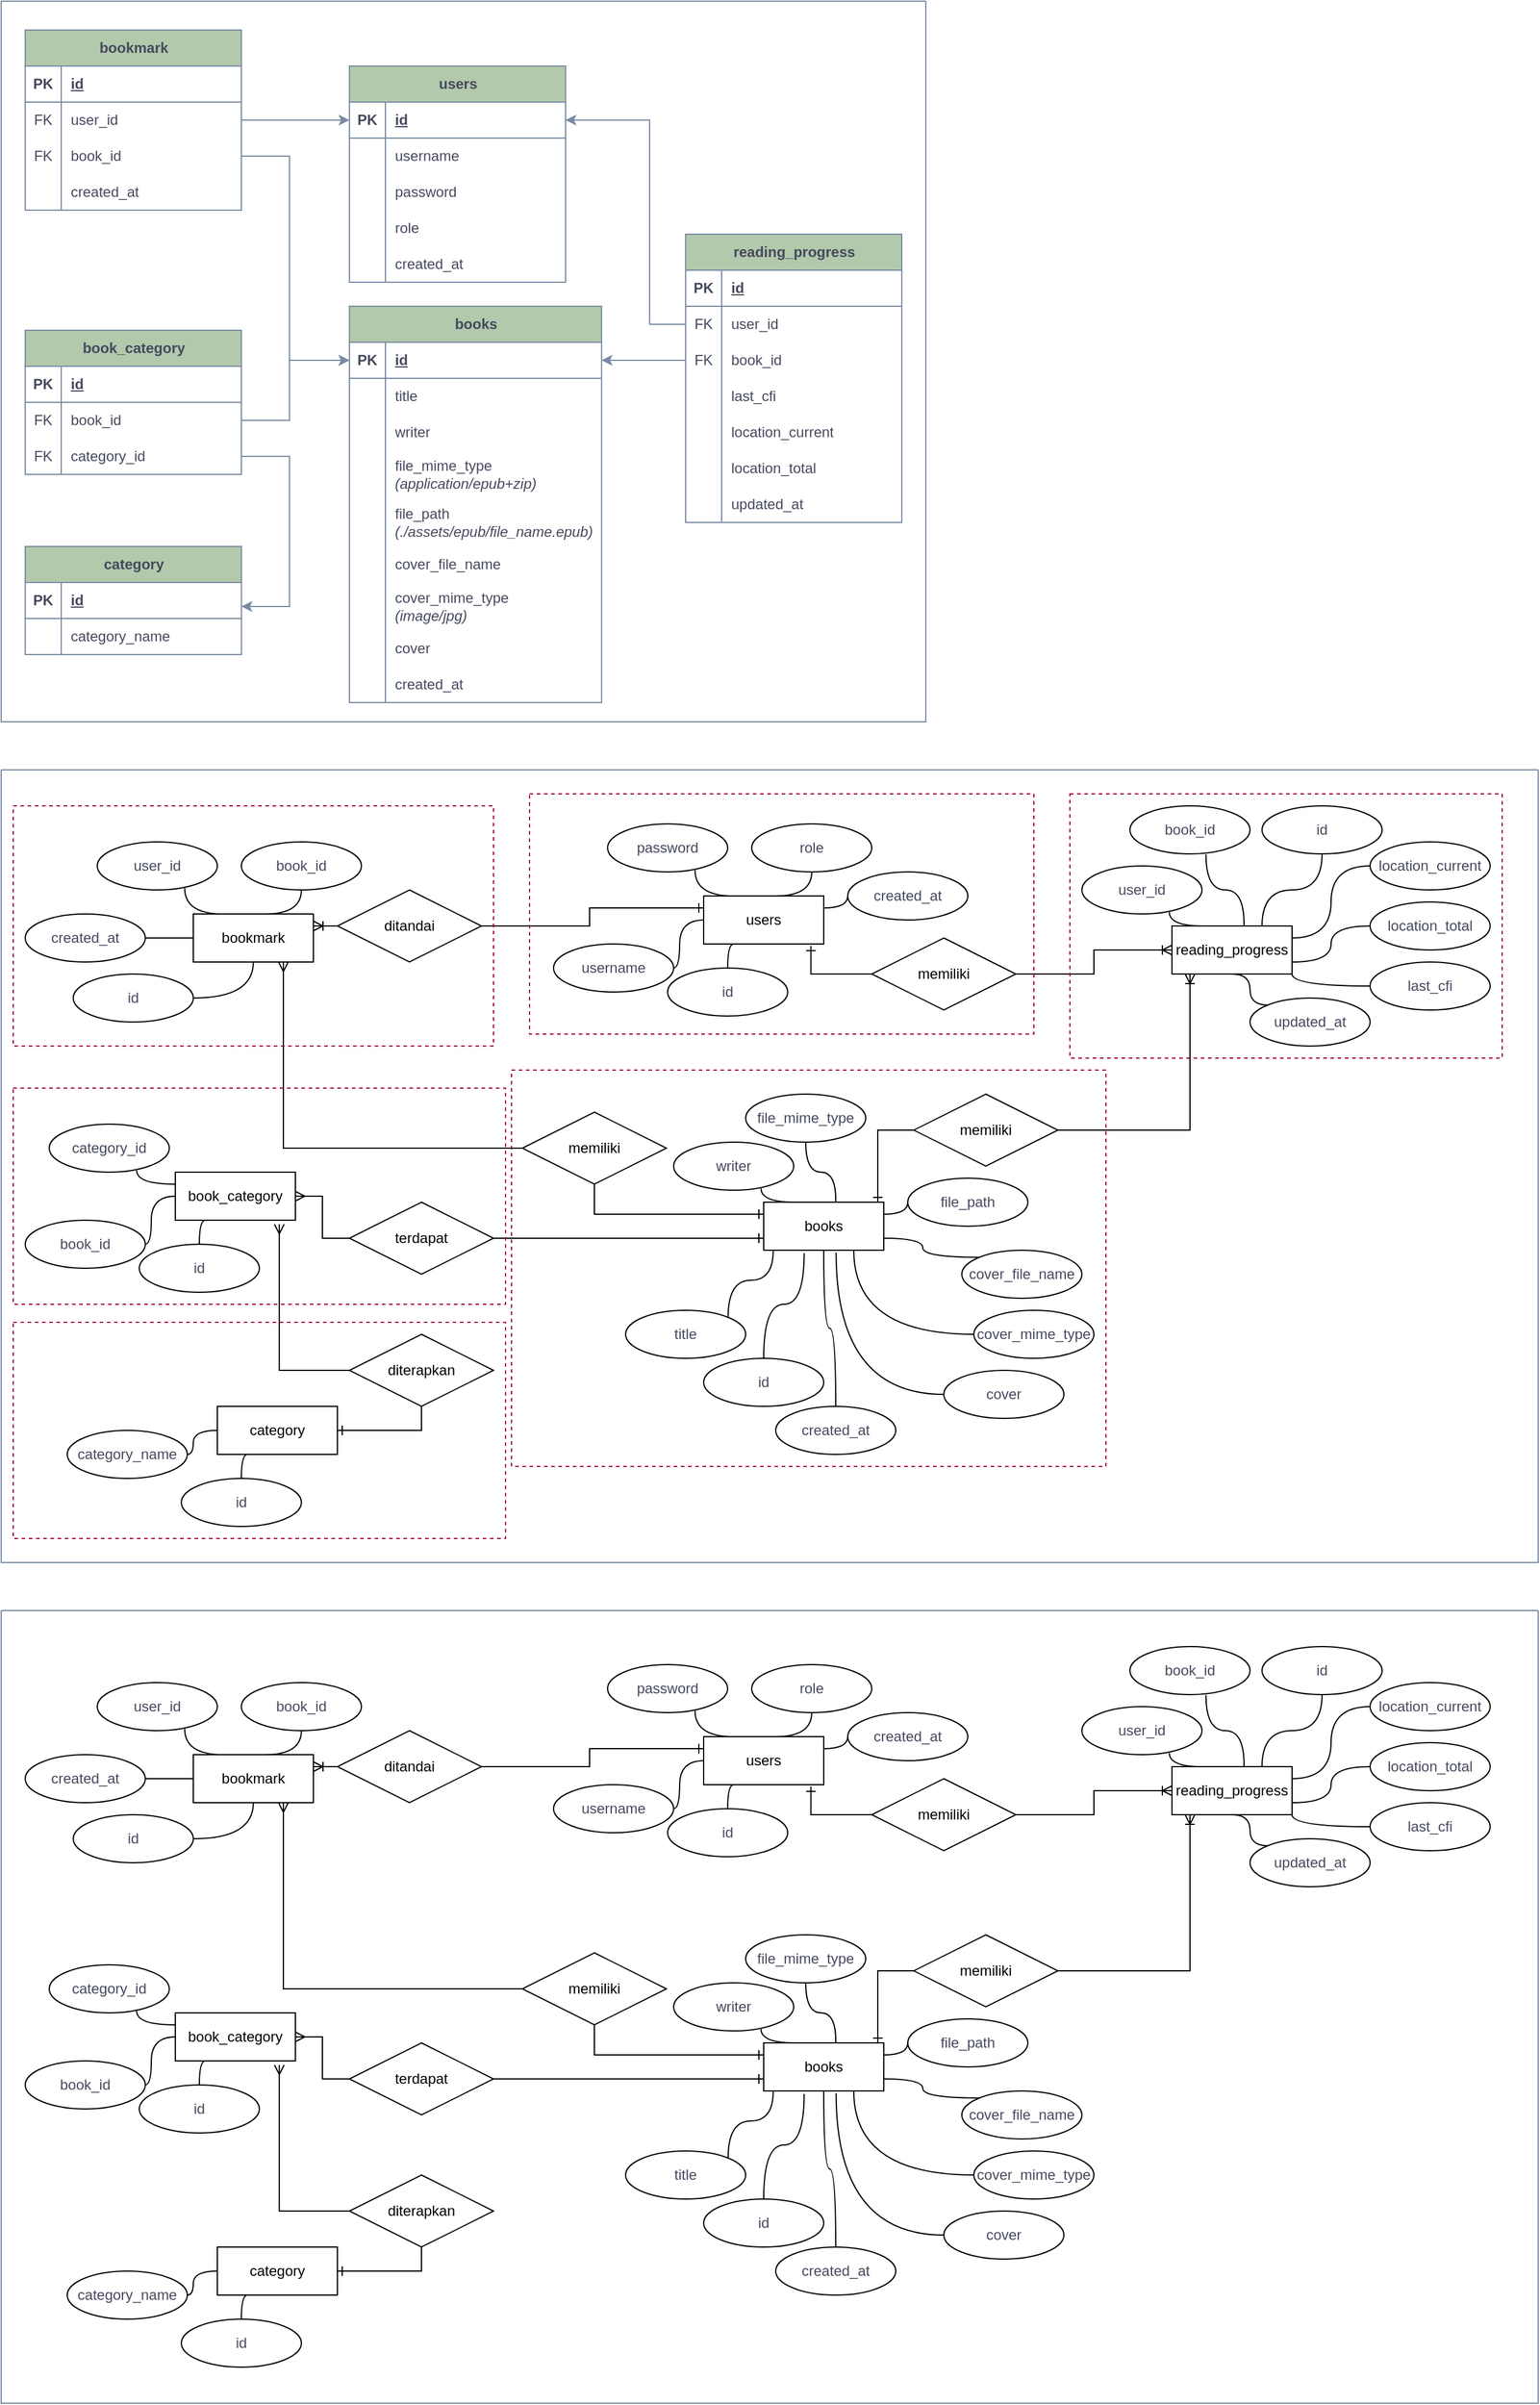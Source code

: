 <mxfile version="28.0.7">
  <diagram name="Page-1" id="LnfdQNhDFXMSPC-WTUYB">
    <mxGraphModel dx="1388" dy="725" grid="1" gridSize="10" guides="1" tooltips="1" connect="1" arrows="1" fold="1" page="1" pageScale="1" pageWidth="850" pageHeight="1100" math="0" shadow="0">
      <root>
        <mxCell id="0" />
        <mxCell id="1" parent="0" />
        <mxCell id="zRi4qjUtURZeb13-JNOz-1157" value="" style="group" parent="1" vertex="1" connectable="0">
          <mxGeometry y="640" width="1280" height="660" as="geometry" />
        </mxCell>
        <mxCell id="zRi4qjUtURZeb13-JNOz-753" style="edgeStyle=orthogonalEdgeStyle;rounded=0;orthogonalLoop=1;jettySize=auto;html=1;entryX=1;entryY=0.5;entryDx=0;entryDy=0;endArrow=none;endFill=0;curved=1;movable=1;resizable=1;rotatable=1;deletable=1;editable=1;locked=0;connectable=1;" parent="zRi4qjUtURZeb13-JNOz-1157" source="zRi4qjUtURZeb13-JNOz-754" target="zRi4qjUtURZeb13-JNOz-757" edge="1">
          <mxGeometry relative="1" as="geometry" />
        </mxCell>
        <mxCell id="zRi4qjUtURZeb13-JNOz-745" value="" style="swimlane;startSize=0;strokeColor=#788AA3;fontColor=#46495D;fillColor=#B2C9AB;movable=1;resizable=1;rotatable=1;deletable=1;editable=1;locked=0;connectable=1;container=0;" parent="zRi4qjUtURZeb13-JNOz-1157" vertex="1">
          <mxGeometry width="1280" height="660" as="geometry" />
        </mxCell>
        <mxCell id="zRi4qjUtURZeb13-JNOz-958" value="" style="rounded=0;whiteSpace=wrap;html=1;fillColor=none;dashed=1;fontColor=#ffffff;strokeColor=#A50040;container=0;" parent="zRi4qjUtURZeb13-JNOz-1157" vertex="1">
          <mxGeometry x="425" y="250" width="495" height="330" as="geometry" />
        </mxCell>
        <mxCell id="zRi4qjUtURZeb13-JNOz-754" value="users" style="whiteSpace=wrap;html=1;align=center;movable=1;resizable=1;rotatable=1;deletable=1;editable=1;locked=0;connectable=1;container=0;" parent="zRi4qjUtURZeb13-JNOz-1157" vertex="1">
          <mxGeometry x="585" y="105" width="100" height="40" as="geometry" />
        </mxCell>
        <mxCell id="zRi4qjUtURZeb13-JNOz-755" value="&lt;span style=&quot;color: rgb(70, 73, 93); text-align: left;&quot;&gt;password&lt;/span&gt;" style="ellipse;whiteSpace=wrap;html=1;align=center;movable=1;resizable=1;rotatable=1;deletable=1;editable=1;locked=0;connectable=1;container=0;" parent="zRi4qjUtURZeb13-JNOz-1157" vertex="1">
          <mxGeometry x="505" y="45" width="100" height="40" as="geometry" />
        </mxCell>
        <mxCell id="zRi4qjUtURZeb13-JNOz-756" value="&lt;span style=&quot;color: rgb(70, 73, 93); text-align: left;&quot;&gt;role&lt;/span&gt;" style="ellipse;whiteSpace=wrap;html=1;align=center;movable=1;resizable=1;rotatable=1;deletable=1;editable=1;locked=0;connectable=1;container=0;" parent="zRi4qjUtURZeb13-JNOz-1157" vertex="1">
          <mxGeometry x="625" y="45" width="100" height="40" as="geometry" />
        </mxCell>
        <mxCell id="zRi4qjUtURZeb13-JNOz-757" value="&lt;div style=&quot;text-align: left;&quot;&gt;&lt;span style=&quot;background-color: transparent;&quot;&gt;&lt;font color=&quot;#46495d&quot;&gt;username&lt;/font&gt;&lt;/span&gt;&lt;/div&gt;" style="ellipse;whiteSpace=wrap;html=1;align=center;movable=1;resizable=1;rotatable=1;deletable=1;editable=1;locked=0;connectable=1;container=0;" parent="zRi4qjUtURZeb13-JNOz-1157" vertex="1">
          <mxGeometry x="460" y="145" width="100" height="40" as="geometry" />
        </mxCell>
        <mxCell id="zRi4qjUtURZeb13-JNOz-758" style="edgeStyle=orthogonalEdgeStyle;rounded=0;orthogonalLoop=1;jettySize=auto;html=1;entryX=0.728;entryY=0.961;entryDx=0;entryDy=0;endArrow=none;endFill=0;exitX=0.25;exitY=0;exitDx=0;exitDy=0;curved=1;entryPerimeter=0;strokeColor=default;movable=1;resizable=1;rotatable=1;deletable=1;editable=1;locked=0;connectable=1;" parent="zRi4qjUtURZeb13-JNOz-1157" source="zRi4qjUtURZeb13-JNOz-754" target="zRi4qjUtURZeb13-JNOz-755" edge="1">
          <mxGeometry relative="1" as="geometry">
            <mxPoint x="615" y="95" as="sourcePoint" />
            <mxPoint x="585" y="95" as="targetPoint" />
          </mxGeometry>
        </mxCell>
        <mxCell id="zRi4qjUtURZeb13-JNOz-759" style="edgeStyle=orthogonalEdgeStyle;rounded=0;orthogonalLoop=1;jettySize=auto;html=1;entryX=0.5;entryY=1;entryDx=0;entryDy=0;endArrow=none;endFill=0;curved=1;movable=1;resizable=1;rotatable=1;deletable=1;editable=1;locked=0;connectable=1;" parent="zRi4qjUtURZeb13-JNOz-1157" target="zRi4qjUtURZeb13-JNOz-756" edge="1">
          <mxGeometry relative="1" as="geometry">
            <mxPoint x="645" y="105" as="sourcePoint" />
            <mxPoint x="585" y="95" as="targetPoint" />
          </mxGeometry>
        </mxCell>
        <mxCell id="zRi4qjUtURZeb13-JNOz-760" value="&lt;span style=&quot;color: rgb(70, 73, 93); text-align: left;&quot;&gt;id&lt;/span&gt;" style="ellipse;whiteSpace=wrap;html=1;align=center;movable=1;resizable=1;rotatable=1;deletable=1;editable=1;locked=0;connectable=1;container=0;" parent="zRi4qjUtURZeb13-JNOz-1157" vertex="1">
          <mxGeometry x="60" y="170" width="100" height="40" as="geometry" />
        </mxCell>
        <mxCell id="zRi4qjUtURZeb13-JNOz-761" style="edgeStyle=orthogonalEdgeStyle;rounded=0;orthogonalLoop=1;jettySize=auto;html=1;entryX=1;entryY=0.5;entryDx=0;entryDy=0;endArrow=none;endFill=0;curved=1;exitX=0.5;exitY=1;exitDx=0;exitDy=0;movable=1;resizable=1;rotatable=1;deletable=1;editable=1;locked=0;connectable=1;" parent="zRi4qjUtURZeb13-JNOz-1157" source="zRi4qjUtURZeb13-JNOz-747" target="zRi4qjUtURZeb13-JNOz-760" edge="1">
          <mxGeometry relative="1" as="geometry">
            <mxPoint x="180" y="140" as="sourcePoint" />
            <mxPoint x="140" y="140" as="targetPoint" />
          </mxGeometry>
        </mxCell>
        <mxCell id="zRi4qjUtURZeb13-JNOz-762" value="&lt;span style=&quot;color: rgb(70, 73, 93); text-align: left;&quot;&gt;id&lt;/span&gt;" style="ellipse;whiteSpace=wrap;html=1;align=center;movable=1;resizable=1;rotatable=1;deletable=1;editable=1;locked=0;connectable=1;container=0;" parent="zRi4qjUtURZeb13-JNOz-1157" vertex="1">
          <mxGeometry x="555" y="165" width="100" height="40" as="geometry" />
        </mxCell>
        <mxCell id="zRi4qjUtURZeb13-JNOz-763" style="edgeStyle=orthogonalEdgeStyle;rounded=0;orthogonalLoop=1;jettySize=auto;html=1;entryX=0.5;entryY=0;entryDx=0;entryDy=0;endArrow=none;endFill=0;curved=1;exitX=0.25;exitY=1;exitDx=0;exitDy=0;movable=1;resizable=1;rotatable=1;deletable=1;editable=1;locked=0;connectable=1;" parent="zRi4qjUtURZeb13-JNOz-1157" source="zRi4qjUtURZeb13-JNOz-754" target="zRi4qjUtURZeb13-JNOz-762" edge="1">
          <mxGeometry relative="1" as="geometry">
            <mxPoint x="615" y="135" as="sourcePoint" />
            <mxPoint x="575" y="135" as="targetPoint" />
          </mxGeometry>
        </mxCell>
        <mxCell id="zRi4qjUtURZeb13-JNOz-764" value="&lt;span style=&quot;color: rgb(70, 73, 93); text-align: left;&quot;&gt;created_at&lt;/span&gt;" style="ellipse;whiteSpace=wrap;html=1;align=center;movable=1;resizable=1;rotatable=1;deletable=1;editable=1;locked=0;connectable=1;container=0;" parent="zRi4qjUtURZeb13-JNOz-1157" vertex="1">
          <mxGeometry x="705" y="85" width="100" height="40" as="geometry" />
        </mxCell>
        <mxCell id="zRi4qjUtURZeb13-JNOz-765" style="edgeStyle=orthogonalEdgeStyle;rounded=0;orthogonalLoop=1;jettySize=auto;html=1;entryX=0;entryY=0.5;entryDx=0;entryDy=0;endArrow=none;endFill=0;curved=1;exitX=1;exitY=0.25;exitDx=0;exitDy=0;movable=1;resizable=1;rotatable=1;deletable=1;editable=1;locked=0;connectable=1;" parent="zRi4qjUtURZeb13-JNOz-1157" source="zRi4qjUtURZeb13-JNOz-754" target="zRi4qjUtURZeb13-JNOz-764" edge="1">
          <mxGeometry relative="1" as="geometry">
            <mxPoint x="665" y="105" as="sourcePoint" />
            <mxPoint x="695" y="85" as="targetPoint" />
          </mxGeometry>
        </mxCell>
        <mxCell id="zRi4qjUtURZeb13-JNOz-766" style="edgeStyle=orthogonalEdgeStyle;rounded=0;orthogonalLoop=1;jettySize=auto;html=1;entryX=1;entryY=0;entryDx=0;entryDy=0;endArrow=none;endFill=0;curved=1;exitX=0.079;exitY=1.017;exitDx=0;exitDy=0;exitPerimeter=0;movable=1;resizable=1;rotatable=1;deletable=1;editable=1;locked=0;connectable=1;" parent="zRi4qjUtURZeb13-JNOz-1157" source="zRi4qjUtURZeb13-JNOz-767" target="zRi4qjUtURZeb13-JNOz-770" edge="1">
          <mxGeometry relative="1" as="geometry">
            <mxPoint x="630" y="390" as="sourcePoint" />
          </mxGeometry>
        </mxCell>
        <mxCell id="zRi4qjUtURZeb13-JNOz-767" value="books" style="whiteSpace=wrap;html=1;align=center;movable=1;resizable=1;rotatable=1;deletable=1;editable=1;locked=0;connectable=1;container=0;" parent="zRi4qjUtURZeb13-JNOz-1157" vertex="1">
          <mxGeometry x="635" y="360" width="100" height="40" as="geometry" />
        </mxCell>
        <mxCell id="zRi4qjUtURZeb13-JNOz-768" value="&lt;span style=&quot;color: rgb(70, 73, 93); text-align: left;&quot;&gt;writer&lt;/span&gt;" style="ellipse;whiteSpace=wrap;html=1;align=center;movable=1;resizable=1;rotatable=1;deletable=1;editable=1;locked=0;connectable=1;container=0;" parent="zRi4qjUtURZeb13-JNOz-1157" vertex="1">
          <mxGeometry x="560" y="310" width="100" height="40" as="geometry" />
        </mxCell>
        <mxCell id="zRi4qjUtURZeb13-JNOz-769" value="&lt;span style=&quot;color: rgb(70, 73, 93); text-align: left;&quot;&gt;file_mime_type&lt;/span&gt;" style="ellipse;whiteSpace=wrap;html=1;align=center;movable=1;resizable=1;rotatable=1;deletable=1;editable=1;locked=0;connectable=1;container=0;" parent="zRi4qjUtURZeb13-JNOz-1157" vertex="1">
          <mxGeometry x="620" y="270" width="100" height="40" as="geometry" />
        </mxCell>
        <mxCell id="zRi4qjUtURZeb13-JNOz-770" value="&lt;div style=&quot;text-align: left;&quot;&gt;&lt;span style=&quot;background-color: transparent;&quot;&gt;&lt;font color=&quot;#46495d&quot;&gt;title&lt;/font&gt;&lt;/span&gt;&lt;/div&gt;" style="ellipse;whiteSpace=wrap;html=1;align=center;movable=1;resizable=1;rotatable=1;deletable=1;editable=1;locked=0;connectable=1;container=0;" parent="zRi4qjUtURZeb13-JNOz-1157" vertex="1">
          <mxGeometry x="520" y="450" width="100" height="40" as="geometry" />
        </mxCell>
        <mxCell id="zRi4qjUtURZeb13-JNOz-771" style="edgeStyle=orthogonalEdgeStyle;rounded=0;orthogonalLoop=1;jettySize=auto;html=1;entryX=0.728;entryY=0.961;entryDx=0;entryDy=0;endArrow=none;endFill=0;exitX=0.25;exitY=0;exitDx=0;exitDy=0;curved=1;entryPerimeter=0;strokeColor=default;movable=1;resizable=1;rotatable=1;deletable=1;editable=1;locked=0;connectable=1;" parent="zRi4qjUtURZeb13-JNOz-1157" source="zRi4qjUtURZeb13-JNOz-767" target="zRi4qjUtURZeb13-JNOz-768" edge="1">
          <mxGeometry relative="1" as="geometry">
            <mxPoint x="665" y="350" as="sourcePoint" />
            <mxPoint x="635" y="350" as="targetPoint" />
          </mxGeometry>
        </mxCell>
        <mxCell id="zRi4qjUtURZeb13-JNOz-772" style="edgeStyle=orthogonalEdgeStyle;rounded=0;orthogonalLoop=1;jettySize=auto;html=1;entryX=0.5;entryY=1;entryDx=0;entryDy=0;endArrow=none;endFill=0;curved=1;movable=1;resizable=1;rotatable=1;deletable=1;editable=1;locked=0;connectable=1;" parent="zRi4qjUtURZeb13-JNOz-1157" target="zRi4qjUtURZeb13-JNOz-769" edge="1">
          <mxGeometry relative="1" as="geometry">
            <mxPoint x="695" y="360" as="sourcePoint" />
            <mxPoint x="635" y="350" as="targetPoint" />
          </mxGeometry>
        </mxCell>
        <mxCell id="zRi4qjUtURZeb13-JNOz-773" value="&lt;span style=&quot;color: rgb(70, 73, 93); text-align: left;&quot;&gt;id&lt;/span&gt;" style="ellipse;whiteSpace=wrap;html=1;align=center;movable=1;resizable=1;rotatable=1;deletable=1;editable=1;locked=0;connectable=1;container=0;" parent="zRi4qjUtURZeb13-JNOz-1157" vertex="1">
          <mxGeometry x="585" y="490" width="100" height="40" as="geometry" />
        </mxCell>
        <mxCell id="zRi4qjUtURZeb13-JNOz-774" value="&lt;span style=&quot;color: rgb(70, 73, 93); text-align: left;&quot;&gt;file_path&lt;/span&gt;" style="ellipse;whiteSpace=wrap;html=1;align=center;movable=1;resizable=1;rotatable=1;deletable=1;editable=1;locked=0;connectable=1;container=0;" parent="zRi4qjUtURZeb13-JNOz-1157" vertex="1">
          <mxGeometry x="755" y="340" width="100" height="40" as="geometry" />
        </mxCell>
        <mxCell id="zRi4qjUtURZeb13-JNOz-775" style="edgeStyle=orthogonalEdgeStyle;rounded=0;orthogonalLoop=1;jettySize=auto;html=1;entryX=0;entryY=0.5;entryDx=0;entryDy=0;endArrow=none;endFill=0;curved=1;exitX=1;exitY=0.25;exitDx=0;exitDy=0;movable=1;resizable=1;rotatable=1;deletable=1;editable=1;locked=0;connectable=1;" parent="zRi4qjUtURZeb13-JNOz-1157" source="zRi4qjUtURZeb13-JNOz-767" target="zRi4qjUtURZeb13-JNOz-774" edge="1">
          <mxGeometry relative="1" as="geometry">
            <mxPoint x="715" y="360" as="sourcePoint" />
            <mxPoint x="745" y="340" as="targetPoint" />
          </mxGeometry>
        </mxCell>
        <mxCell id="zRi4qjUtURZeb13-JNOz-776" style="edgeStyle=orthogonalEdgeStyle;rounded=0;orthogonalLoop=1;jettySize=auto;html=1;entryX=1;entryY=0.5;entryDx=0;entryDy=0;endArrow=none;endFill=0;curved=1;movable=1;resizable=1;rotatable=1;deletable=1;editable=1;locked=0;connectable=1;" parent="zRi4qjUtURZeb13-JNOz-1157" source="zRi4qjUtURZeb13-JNOz-777" target="zRi4qjUtURZeb13-JNOz-779" edge="1">
          <mxGeometry relative="1" as="geometry" />
        </mxCell>
        <mxCell id="zRi4qjUtURZeb13-JNOz-777" value="book_category" style="whiteSpace=wrap;html=1;align=center;movable=1;resizable=1;rotatable=1;deletable=1;editable=1;locked=0;connectable=1;container=0;" parent="zRi4qjUtURZeb13-JNOz-1157" vertex="1">
          <mxGeometry x="145" y="335" width="100" height="40" as="geometry" />
        </mxCell>
        <mxCell id="zRi4qjUtURZeb13-JNOz-778" value="&lt;span style=&quot;color: rgb(70, 73, 93); text-align: left;&quot;&gt;category_id&lt;/span&gt;" style="ellipse;whiteSpace=wrap;html=1;align=center;movable=1;resizable=1;rotatable=1;deletable=1;editable=1;locked=0;connectable=1;container=0;" parent="zRi4qjUtURZeb13-JNOz-1157" vertex="1">
          <mxGeometry x="40" y="295" width="100" height="40" as="geometry" />
        </mxCell>
        <mxCell id="zRi4qjUtURZeb13-JNOz-779" value="&lt;div style=&quot;text-align: left;&quot;&gt;&lt;span style=&quot;background-color: transparent;&quot;&gt;&lt;font color=&quot;#46495d&quot;&gt;book_id&lt;/font&gt;&lt;/span&gt;&lt;/div&gt;" style="ellipse;whiteSpace=wrap;html=1;align=center;movable=1;resizable=1;rotatable=1;deletable=1;editable=1;locked=0;connectable=1;container=0;" parent="zRi4qjUtURZeb13-JNOz-1157" vertex="1">
          <mxGeometry x="20" y="375" width="100" height="40" as="geometry" />
        </mxCell>
        <mxCell id="zRi4qjUtURZeb13-JNOz-780" style="edgeStyle=orthogonalEdgeStyle;rounded=0;orthogonalLoop=1;jettySize=auto;html=1;entryX=0.728;entryY=0.961;entryDx=0;entryDy=0;endArrow=none;endFill=0;curved=1;entryPerimeter=0;strokeColor=default;movable=1;resizable=1;rotatable=1;deletable=1;editable=1;locked=0;connectable=1;" parent="zRi4qjUtURZeb13-JNOz-1157" target="zRi4qjUtURZeb13-JNOz-778" edge="1">
          <mxGeometry relative="1" as="geometry">
            <mxPoint x="145" y="345" as="sourcePoint" />
            <mxPoint x="145" y="325" as="targetPoint" />
          </mxGeometry>
        </mxCell>
        <mxCell id="zRi4qjUtURZeb13-JNOz-781" value="&lt;span style=&quot;color: rgb(70, 73, 93); text-align: left;&quot;&gt;id&lt;/span&gt;" style="ellipse;whiteSpace=wrap;html=1;align=center;movable=1;resizable=1;rotatable=1;deletable=1;editable=1;locked=0;connectable=1;container=0;" parent="zRi4qjUtURZeb13-JNOz-1157" vertex="1">
          <mxGeometry x="115" y="395" width="100" height="40" as="geometry" />
        </mxCell>
        <mxCell id="zRi4qjUtURZeb13-JNOz-782" style="edgeStyle=orthogonalEdgeStyle;rounded=0;orthogonalLoop=1;jettySize=auto;html=1;entryX=0.5;entryY=0;entryDx=0;entryDy=0;endArrow=none;endFill=0;curved=1;exitX=0.25;exitY=1;exitDx=0;exitDy=0;movable=1;resizable=1;rotatable=1;deletable=1;editable=1;locked=0;connectable=1;" parent="zRi4qjUtURZeb13-JNOz-1157" source="zRi4qjUtURZeb13-JNOz-777" target="zRi4qjUtURZeb13-JNOz-781" edge="1">
          <mxGeometry relative="1" as="geometry">
            <mxPoint x="175" y="365" as="sourcePoint" />
            <mxPoint x="135" y="365" as="targetPoint" />
          </mxGeometry>
        </mxCell>
        <mxCell id="zRi4qjUtURZeb13-JNOz-783" style="edgeStyle=orthogonalEdgeStyle;rounded=0;orthogonalLoop=1;jettySize=auto;html=1;entryX=1;entryY=0.5;entryDx=0;entryDy=0;endArrow=none;endFill=0;curved=1;movable=1;resizable=1;rotatable=1;deletable=1;editable=1;locked=0;connectable=1;" parent="zRi4qjUtURZeb13-JNOz-1157" source="zRi4qjUtURZeb13-JNOz-784" target="zRi4qjUtURZeb13-JNOz-785" edge="1">
          <mxGeometry relative="1" as="geometry" />
        </mxCell>
        <mxCell id="zRi4qjUtURZeb13-JNOz-784" value="category" style="whiteSpace=wrap;html=1;align=center;movable=1;resizable=1;rotatable=1;deletable=1;editable=1;locked=0;connectable=1;container=0;" parent="zRi4qjUtURZeb13-JNOz-1157" vertex="1">
          <mxGeometry x="180" y="530" width="100" height="40" as="geometry" />
        </mxCell>
        <mxCell id="zRi4qjUtURZeb13-JNOz-785" value="&lt;div style=&quot;text-align: left;&quot;&gt;&lt;span style=&quot;background-color: transparent;&quot;&gt;&lt;font color=&quot;#46495d&quot;&gt;category_name&lt;/font&gt;&lt;/span&gt;&lt;/div&gt;" style="ellipse;whiteSpace=wrap;html=1;align=center;movable=1;resizable=1;rotatable=1;deletable=1;editable=1;locked=0;connectable=1;container=0;" parent="zRi4qjUtURZeb13-JNOz-1157" vertex="1">
          <mxGeometry x="55" y="550" width="100" height="40" as="geometry" />
        </mxCell>
        <mxCell id="zRi4qjUtURZeb13-JNOz-786" value="&lt;span style=&quot;color: rgb(70, 73, 93); text-align: left;&quot;&gt;id&lt;/span&gt;" style="ellipse;whiteSpace=wrap;html=1;align=center;movable=1;resizable=1;rotatable=1;deletable=1;editable=1;locked=0;connectable=1;container=0;" parent="zRi4qjUtURZeb13-JNOz-1157" vertex="1">
          <mxGeometry x="150" y="590" width="100" height="40" as="geometry" />
        </mxCell>
        <mxCell id="zRi4qjUtURZeb13-JNOz-787" style="edgeStyle=orthogonalEdgeStyle;rounded=0;orthogonalLoop=1;jettySize=auto;html=1;entryX=0.5;entryY=0;entryDx=0;entryDy=0;endArrow=none;endFill=0;curved=1;exitX=0.25;exitY=1;exitDx=0;exitDy=0;movable=1;resizable=1;rotatable=1;deletable=1;editable=1;locked=0;connectable=1;" parent="zRi4qjUtURZeb13-JNOz-1157" source="zRi4qjUtURZeb13-JNOz-784" target="zRi4qjUtURZeb13-JNOz-786" edge="1">
          <mxGeometry relative="1" as="geometry">
            <mxPoint x="210" y="560" as="sourcePoint" />
            <mxPoint x="170" y="560" as="targetPoint" />
          </mxGeometry>
        </mxCell>
        <mxCell id="zRi4qjUtURZeb13-JNOz-788" value="&lt;span style=&quot;color: rgb(70, 73, 93); text-align: left;&quot;&gt;cover_file_name&lt;/span&gt;" style="ellipse;whiteSpace=wrap;html=1;align=center;movable=1;resizable=1;rotatable=1;deletable=1;editable=1;locked=0;connectable=1;container=0;" parent="zRi4qjUtURZeb13-JNOz-1157" vertex="1">
          <mxGeometry x="800" y="400" width="100" height="40" as="geometry" />
        </mxCell>
        <mxCell id="zRi4qjUtURZeb13-JNOz-789" style="edgeStyle=orthogonalEdgeStyle;rounded=0;orthogonalLoop=1;jettySize=auto;html=1;entryX=0;entryY=0;entryDx=0;entryDy=0;endArrow=none;endFill=0;curved=1;exitX=1;exitY=0.75;exitDx=0;exitDy=0;movable=1;resizable=1;rotatable=1;deletable=1;editable=1;locked=0;connectable=1;" parent="zRi4qjUtURZeb13-JNOz-1157" source="zRi4qjUtURZeb13-JNOz-767" target="zRi4qjUtURZeb13-JNOz-788" edge="1">
          <mxGeometry relative="1" as="geometry">
            <mxPoint x="810" y="440" as="sourcePoint" />
            <mxPoint x="820" y="410" as="targetPoint" />
          </mxGeometry>
        </mxCell>
        <mxCell id="zRi4qjUtURZeb13-JNOz-790" value="&lt;span style=&quot;color: rgb(70, 73, 93); text-align: left;&quot;&gt;cover_mime_type&lt;/span&gt;" style="ellipse;whiteSpace=wrap;html=1;align=center;movable=1;resizable=1;rotatable=1;deletable=1;editable=1;locked=0;connectable=1;container=0;" parent="zRi4qjUtURZeb13-JNOz-1157" vertex="1">
          <mxGeometry x="810" y="450" width="100" height="40" as="geometry" />
        </mxCell>
        <mxCell id="zRi4qjUtURZeb13-JNOz-791" style="edgeStyle=orthogonalEdgeStyle;rounded=0;orthogonalLoop=1;jettySize=auto;html=1;entryX=0;entryY=0.5;entryDx=0;entryDy=0;endArrow=none;endFill=0;curved=1;exitX=0.75;exitY=1;exitDx=0;exitDy=0;movable=1;resizable=1;rotatable=1;deletable=1;editable=1;locked=0;connectable=1;" parent="zRi4qjUtURZeb13-JNOz-1157" source="zRi4qjUtURZeb13-JNOz-767" target="zRi4qjUtURZeb13-JNOz-790" edge="1">
          <mxGeometry relative="1" as="geometry">
            <mxPoint x="840" y="470" as="sourcePoint" />
            <mxPoint x="850" y="440" as="targetPoint" />
          </mxGeometry>
        </mxCell>
        <mxCell id="zRi4qjUtURZeb13-JNOz-792" value="&lt;span style=&quot;color: rgb(70, 73, 93); text-align: left;&quot;&gt;cover&lt;/span&gt;" style="ellipse;whiteSpace=wrap;html=1;align=center;movable=1;resizable=1;rotatable=1;deletable=1;editable=1;locked=0;connectable=1;container=0;" parent="zRi4qjUtURZeb13-JNOz-1157" vertex="1">
          <mxGeometry x="785" y="500" width="100" height="40" as="geometry" />
        </mxCell>
        <mxCell id="zRi4qjUtURZeb13-JNOz-793" style="edgeStyle=orthogonalEdgeStyle;rounded=0;orthogonalLoop=1;jettySize=auto;html=1;entryX=0;entryY=0.5;entryDx=0;entryDy=0;endArrow=none;endFill=0;curved=1;exitX=0.603;exitY=1.05;exitDx=0;exitDy=0;exitPerimeter=0;movable=1;resizable=1;rotatable=1;deletable=1;editable=1;locked=0;connectable=1;" parent="zRi4qjUtURZeb13-JNOz-1157" source="zRi4qjUtURZeb13-JNOz-767" target="zRi4qjUtURZeb13-JNOz-792" edge="1">
          <mxGeometry relative="1" as="geometry">
            <mxPoint x="720" y="510" as="sourcePoint" />
            <mxPoint x="730" y="480" as="targetPoint" />
            <Array as="points">
              <mxPoint x="695" y="520" />
            </Array>
          </mxGeometry>
        </mxCell>
        <mxCell id="zRi4qjUtURZeb13-JNOz-794" value="&lt;span style=&quot;color: rgb(70, 73, 93); text-align: left;&quot;&gt;created_at&lt;/span&gt;" style="ellipse;whiteSpace=wrap;html=1;align=center;movable=1;resizable=1;rotatable=1;deletable=1;editable=1;locked=0;connectable=1;container=0;" parent="zRi4qjUtURZeb13-JNOz-1157" vertex="1">
          <mxGeometry x="645" y="530" width="100" height="40" as="geometry" />
        </mxCell>
        <mxCell id="zRi4qjUtURZeb13-JNOz-795" style="edgeStyle=orthogonalEdgeStyle;rounded=0;orthogonalLoop=1;jettySize=auto;html=1;exitX=0.5;exitY=1;exitDx=0;exitDy=0;movable=1;resizable=1;rotatable=1;deletable=1;editable=1;locked=0;connectable=1;" parent="zRi4qjUtURZeb13-JNOz-1157" source="zRi4qjUtURZeb13-JNOz-792" target="zRi4qjUtURZeb13-JNOz-792" edge="1">
          <mxGeometry relative="1" as="geometry" />
        </mxCell>
        <mxCell id="zRi4qjUtURZeb13-JNOz-796" value="ditandai" style="shape=rhombus;perimeter=rhombusPerimeter;whiteSpace=wrap;html=1;align=center;movable=1;resizable=1;rotatable=1;deletable=1;editable=1;locked=0;connectable=1;container=0;" parent="zRi4qjUtURZeb13-JNOz-1157" vertex="1">
          <mxGeometry x="280" y="100" width="120" height="60" as="geometry" />
        </mxCell>
        <mxCell id="zRi4qjUtURZeb13-JNOz-797" value="" style="edgeStyle=orthogonalEdgeStyle;fontSize=12;html=1;endArrow=ERoneToMany;rounded=0;entryX=1;entryY=0.25;entryDx=0;entryDy=0;exitX=0;exitY=0.5;exitDx=0;exitDy=0;movable=1;resizable=1;rotatable=1;deletable=1;editable=1;locked=0;connectable=1;" parent="zRi4qjUtURZeb13-JNOz-1157" source="zRi4qjUtURZeb13-JNOz-796" target="zRi4qjUtURZeb13-JNOz-747" edge="1">
          <mxGeometry width="100" height="100" relative="1" as="geometry">
            <mxPoint x="330" y="125" as="sourcePoint" />
            <mxPoint x="490" y="130" as="targetPoint" />
          </mxGeometry>
        </mxCell>
        <mxCell id="zRi4qjUtURZeb13-JNOz-798" value="" style="edgeStyle=orthogonalEdgeStyle;fontSize=12;html=1;endArrow=ERone;endFill=1;rounded=0;entryX=0;entryY=0.25;entryDx=0;entryDy=0;exitX=1;exitY=0.5;exitDx=0;exitDy=0;movable=1;resizable=1;rotatable=1;deletable=1;editable=1;locked=0;connectable=1;" parent="zRi4qjUtURZeb13-JNOz-1157" source="zRi4qjUtURZeb13-JNOz-796" target="zRi4qjUtURZeb13-JNOz-754" edge="1">
          <mxGeometry width="100" height="100" relative="1" as="geometry">
            <mxPoint x="390" y="260" as="sourcePoint" />
            <mxPoint x="490" y="160" as="targetPoint" />
            <Array as="points">
              <mxPoint x="490" y="130" />
              <mxPoint x="490" y="115" />
            </Array>
          </mxGeometry>
        </mxCell>
        <mxCell id="zRi4qjUtURZeb13-JNOz-799" value="memiliki" style="shape=rhombus;perimeter=rhombusPerimeter;whiteSpace=wrap;html=1;align=center;movable=1;resizable=1;rotatable=1;deletable=1;editable=1;locked=0;connectable=1;container=0;" parent="zRi4qjUtURZeb13-JNOz-1157" vertex="1">
          <mxGeometry x="434" y="285" width="120" height="60" as="geometry" />
        </mxCell>
        <mxCell id="zRi4qjUtURZeb13-JNOz-800" value="" style="fontSize=12;html=1;endArrow=ERmany;rounded=0;entryX=0.75;entryY=1;entryDx=0;entryDy=0;exitX=0;exitY=0.5;exitDx=0;exitDy=0;edgeStyle=orthogonalEdgeStyle;curved=0;movable=1;resizable=1;rotatable=1;deletable=1;editable=1;locked=0;connectable=1;" parent="zRi4qjUtURZeb13-JNOz-1157" source="zRi4qjUtURZeb13-JNOz-799" target="zRi4qjUtURZeb13-JNOz-747" edge="1">
          <mxGeometry width="100" height="100" relative="1" as="geometry">
            <mxPoint x="250" y="260" as="sourcePoint" />
            <mxPoint x="350" y="160" as="targetPoint" />
          </mxGeometry>
        </mxCell>
        <mxCell id="zRi4qjUtURZeb13-JNOz-801" value="" style="edgeStyle=orthogonalEdgeStyle;fontSize=12;html=1;endArrow=ERone;endFill=1;rounded=0;entryX=0;entryY=0.25;entryDx=0;entryDy=0;exitX=0.5;exitY=1;exitDx=0;exitDy=0;movable=1;resizable=1;rotatable=1;deletable=1;editable=1;locked=0;connectable=1;" parent="zRi4qjUtURZeb13-JNOz-1157" source="zRi4qjUtURZeb13-JNOz-799" target="zRi4qjUtURZeb13-JNOz-767" edge="1">
          <mxGeometry width="100" height="100" relative="1" as="geometry">
            <mxPoint x="450" y="265" as="sourcePoint" />
            <mxPoint x="605" y="250" as="targetPoint" />
            <Array as="points">
              <mxPoint x="494" y="370" />
            </Array>
          </mxGeometry>
        </mxCell>
        <mxCell id="zRi4qjUtURZeb13-JNOz-802" value="terdapat" style="shape=rhombus;perimeter=rhombusPerimeter;whiteSpace=wrap;html=1;align=center;movable=1;resizable=1;rotatable=1;deletable=1;editable=1;locked=0;connectable=1;container=0;" parent="zRi4qjUtURZeb13-JNOz-1157" vertex="1">
          <mxGeometry x="290" y="360" width="120" height="60" as="geometry" />
        </mxCell>
        <mxCell id="zRi4qjUtURZeb13-JNOz-803" style="edgeStyle=orthogonalEdgeStyle;rounded=0;orthogonalLoop=1;jettySize=auto;html=1;entryX=0.5;entryY=0;entryDx=0;entryDy=0;endArrow=none;endFill=0;curved=1;exitX=0.337;exitY=1.061;exitDx=0;exitDy=0;exitPerimeter=0;movable=1;resizable=1;rotatable=1;deletable=1;editable=1;locked=0;connectable=1;" parent="zRi4qjUtURZeb13-JNOz-1157" source="zRi4qjUtURZeb13-JNOz-767" target="zRi4qjUtURZeb13-JNOz-773" edge="1">
          <mxGeometry relative="1" as="geometry">
            <mxPoint x="690" y="430" as="sourcePoint" />
            <mxPoint x="630" y="496" as="targetPoint" />
          </mxGeometry>
        </mxCell>
        <mxCell id="zRi4qjUtURZeb13-JNOz-804" style="edgeStyle=orthogonalEdgeStyle;rounded=0;orthogonalLoop=1;jettySize=auto;html=1;entryX=0.5;entryY=0;entryDx=0;entryDy=0;endArrow=none;endFill=0;curved=1;exitX=0.5;exitY=1;exitDx=0;exitDy=0;movable=1;resizable=1;rotatable=1;deletable=1;editable=1;locked=0;connectable=1;" parent="zRi4qjUtURZeb13-JNOz-1157" source="zRi4qjUtURZeb13-JNOz-767" target="zRi4qjUtURZeb13-JNOz-794" edge="1">
          <mxGeometry relative="1" as="geometry">
            <mxPoint x="690" y="470" as="sourcePoint" />
            <mxPoint x="790" y="590" as="targetPoint" />
          </mxGeometry>
        </mxCell>
        <mxCell id="zRi4qjUtURZeb13-JNOz-805" value="" style="edgeStyle=orthogonalEdgeStyle;fontSize=12;html=1;endArrow=ERone;endFill=1;rounded=0;entryX=0;entryY=0.75;entryDx=0;entryDy=0;exitX=1;exitY=0.5;exitDx=0;exitDy=0;movable=1;resizable=1;rotatable=1;deletable=1;editable=1;locked=0;connectable=1;" parent="zRi4qjUtURZeb13-JNOz-1157" source="zRi4qjUtURZeb13-JNOz-802" target="zRi4qjUtURZeb13-JNOz-767" edge="1">
          <mxGeometry width="100" height="100" relative="1" as="geometry">
            <mxPoint x="470" y="410" as="sourcePoint" />
            <mxPoint x="655" y="620" as="targetPoint" />
            <Array as="points">
              <mxPoint x="490" y="390" />
              <mxPoint x="490" y="390" />
            </Array>
          </mxGeometry>
        </mxCell>
        <mxCell id="zRi4qjUtURZeb13-JNOz-806" value="" style="fontSize=12;html=1;endArrow=ERmany;rounded=0;entryX=1;entryY=0.5;entryDx=0;entryDy=0;exitX=0;exitY=0.5;exitDx=0;exitDy=0;edgeStyle=orthogonalEdgeStyle;movable=1;resizable=1;rotatable=1;deletable=1;editable=1;locked=0;connectable=1;" parent="zRi4qjUtURZeb13-JNOz-1157" source="zRi4qjUtURZeb13-JNOz-802" target="zRi4qjUtURZeb13-JNOz-777" edge="1">
          <mxGeometry width="100" height="100" relative="1" as="geometry">
            <mxPoint x="305" y="375" as="sourcePoint" />
            <mxPoint x="260" y="305" as="targetPoint" />
          </mxGeometry>
        </mxCell>
        <mxCell id="zRi4qjUtURZeb13-JNOz-807" value="diterapkan" style="shape=rhombus;perimeter=rhombusPerimeter;whiteSpace=wrap;html=1;align=center;movable=1;resizable=1;rotatable=1;deletable=1;editable=1;locked=0;connectable=1;container=0;" parent="zRi4qjUtURZeb13-JNOz-1157" vertex="1">
          <mxGeometry x="290" y="470" width="120" height="60" as="geometry" />
        </mxCell>
        <mxCell id="zRi4qjUtURZeb13-JNOz-808" value="" style="edgeStyle=orthogonalEdgeStyle;fontSize=12;html=1;endArrow=ERone;endFill=1;rounded=0;entryX=1;entryY=0.5;entryDx=0;entryDy=0;exitX=0.5;exitY=1;exitDx=0;exitDy=0;movable=1;resizable=1;rotatable=1;deletable=1;editable=1;locked=0;connectable=1;" parent="zRi4qjUtURZeb13-JNOz-1157" source="zRi4qjUtURZeb13-JNOz-807" target="zRi4qjUtURZeb13-JNOz-784" edge="1">
          <mxGeometry width="100" height="100" relative="1" as="geometry">
            <mxPoint x="310" y="490" as="sourcePoint" />
            <mxPoint x="435" y="470" as="targetPoint" />
            <Array as="points">
              <mxPoint x="350" y="550" />
            </Array>
          </mxGeometry>
        </mxCell>
        <mxCell id="zRi4qjUtURZeb13-JNOz-809" value="" style="fontSize=12;html=1;endArrow=ERmany;rounded=0;exitX=0;exitY=0.5;exitDx=0;exitDy=0;edgeStyle=orthogonalEdgeStyle;entryX=0.866;entryY=1.084;entryDx=0;entryDy=0;entryPerimeter=0;movable=1;resizable=1;rotatable=1;deletable=1;editable=1;locked=0;connectable=1;" parent="zRi4qjUtURZeb13-JNOz-1157" source="zRi4qjUtURZeb13-JNOz-807" target="zRi4qjUtURZeb13-JNOz-777" edge="1">
          <mxGeometry width="100" height="100" relative="1" as="geometry">
            <mxPoint x="415" y="560" as="sourcePoint" />
            <mxPoint x="360" y="590" as="targetPoint" />
          </mxGeometry>
        </mxCell>
        <mxCell id="zRi4qjUtURZeb13-JNOz-822" style="edgeStyle=orthogonalEdgeStyle;rounded=0;orthogonalLoop=1;jettySize=auto;html=1;exitX=0.5;exitY=1;exitDx=0;exitDy=0;movable=1;resizable=1;rotatable=1;deletable=1;editable=1;locked=0;connectable=1;" parent="zRi4qjUtURZeb13-JNOz-1157" edge="1">
          <mxGeometry relative="1" as="geometry">
            <mxPoint x="1165" y="320" as="sourcePoint" />
            <mxPoint x="1165" y="320" as="targetPoint" />
          </mxGeometry>
        </mxCell>
        <mxCell id="zRi4qjUtURZeb13-JNOz-824" value="memiliki" style="shape=rhombus;perimeter=rhombusPerimeter;whiteSpace=wrap;html=1;align=center;movable=1;resizable=1;rotatable=1;deletable=1;editable=1;locked=0;connectable=1;container=0;" parent="zRi4qjUtURZeb13-JNOz-1157" vertex="1">
          <mxGeometry x="725" y="140" width="120" height="60" as="geometry" />
        </mxCell>
        <mxCell id="zRi4qjUtURZeb13-JNOz-825" value="" style="edgeStyle=orthogonalEdgeStyle;fontSize=12;html=1;endArrow=ERoneToMany;rounded=0;entryX=0;entryY=0.5;entryDx=0;entryDy=0;exitX=1;exitY=0.5;exitDx=0;exitDy=0;movable=1;resizable=1;rotatable=1;deletable=1;editable=1;locked=0;connectable=1;" parent="zRi4qjUtURZeb13-JNOz-1157" source="zRi4qjUtURZeb13-JNOz-824" target="zRi4qjUtURZeb13-JNOz-810" edge="1">
          <mxGeometry width="100" height="100" relative="1" as="geometry">
            <mxPoint x="707.5" y="225" as="sourcePoint" />
            <mxPoint x="637.5" y="230" as="targetPoint" />
          </mxGeometry>
        </mxCell>
        <mxCell id="zRi4qjUtURZeb13-JNOz-826" value="" style="edgeStyle=orthogonalEdgeStyle;fontSize=12;html=1;endArrow=ERone;endFill=1;rounded=0;entryX=0.893;entryY=1.04;entryDx=0;entryDy=0;exitX=0;exitY=0.5;exitDx=0;exitDy=0;entryPerimeter=0;movable=1;resizable=1;rotatable=1;deletable=1;editable=1;locked=0;connectable=1;" parent="zRi4qjUtURZeb13-JNOz-1157" source="zRi4qjUtURZeb13-JNOz-824" target="zRi4qjUtURZeb13-JNOz-754" edge="1">
          <mxGeometry width="100" height="100" relative="1" as="geometry">
            <mxPoint x="767.5" y="360" as="sourcePoint" />
            <mxPoint x="962.5" y="215" as="targetPoint" />
            <Array as="points">
              <mxPoint x="674" y="170" />
            </Array>
          </mxGeometry>
        </mxCell>
        <mxCell id="zRi4qjUtURZeb13-JNOz-829" value="" style="edgeStyle=orthogonalEdgeStyle;fontSize=12;html=1;endArrow=ERone;endFill=1;rounded=0;exitX=0;exitY=0.5;exitDx=0;exitDy=0;movable=1;resizable=1;rotatable=1;deletable=1;editable=1;locked=0;connectable=1;" parent="zRi4qjUtURZeb13-JNOz-1157" source="zRi4qjUtURZeb13-JNOz-827" edge="1">
          <mxGeometry width="100" height="100" relative="1" as="geometry">
            <mxPoint x="808.5" y="453" as="sourcePoint" />
            <mxPoint x="730" y="360" as="targetPoint" />
            <Array as="points">
              <mxPoint x="730" y="300" />
            </Array>
          </mxGeometry>
        </mxCell>
        <mxCell id="zRi4qjUtURZeb13-JNOz-746" style="edgeStyle=orthogonalEdgeStyle;rounded=0;orthogonalLoop=1;jettySize=auto;html=1;entryX=1;entryY=0.5;entryDx=0;entryDy=0;endArrow=none;endFill=0;curved=1;movable=1;resizable=1;rotatable=1;deletable=1;editable=1;locked=0;connectable=1;" parent="zRi4qjUtURZeb13-JNOz-1157" source="zRi4qjUtURZeb13-JNOz-747" target="zRi4qjUtURZeb13-JNOz-750" edge="1">
          <mxGeometry relative="1" as="geometry" />
        </mxCell>
        <mxCell id="zRi4qjUtURZeb13-JNOz-747" value="bookmark" style="whiteSpace=wrap;html=1;align=center;movable=1;resizable=1;rotatable=1;deletable=1;editable=1;locked=0;connectable=1;container=0;" parent="zRi4qjUtURZeb13-JNOz-1157" vertex="1">
          <mxGeometry x="160" y="120" width="100" height="40" as="geometry" />
        </mxCell>
        <mxCell id="zRi4qjUtURZeb13-JNOz-748" value="&lt;span style=&quot;color: rgb(70, 73, 93); text-align: left;&quot;&gt;user_id&lt;/span&gt;" style="ellipse;whiteSpace=wrap;html=1;align=center;movable=1;resizable=1;rotatable=1;deletable=1;editable=1;locked=0;connectable=1;container=0;" parent="zRi4qjUtURZeb13-JNOz-1157" vertex="1">
          <mxGeometry x="80" y="60" width="100" height="40" as="geometry" />
        </mxCell>
        <mxCell id="zRi4qjUtURZeb13-JNOz-749" value="&lt;span style=&quot;color: rgb(70, 73, 93); text-align: left;&quot;&gt;book_id&lt;/span&gt;" style="ellipse;whiteSpace=wrap;html=1;align=center;movable=1;resizable=1;rotatable=1;deletable=1;editable=1;locked=0;connectable=1;container=0;" parent="zRi4qjUtURZeb13-JNOz-1157" vertex="1">
          <mxGeometry x="200" y="60" width="100" height="40" as="geometry" />
        </mxCell>
        <mxCell id="zRi4qjUtURZeb13-JNOz-750" value="&lt;span style=&quot;color: rgb(70, 73, 93); text-align: left;&quot;&gt;created_at&lt;/span&gt;" style="ellipse;whiteSpace=wrap;html=1;align=center;movable=1;resizable=1;rotatable=1;deletable=1;editable=1;locked=0;connectable=1;container=0;" parent="zRi4qjUtURZeb13-JNOz-1157" vertex="1">
          <mxGeometry x="20" y="120" width="100" height="40" as="geometry" />
        </mxCell>
        <mxCell id="zRi4qjUtURZeb13-JNOz-751" style="edgeStyle=orthogonalEdgeStyle;rounded=0;orthogonalLoop=1;jettySize=auto;html=1;entryX=0.728;entryY=0.961;entryDx=0;entryDy=0;endArrow=none;endFill=0;exitX=0.25;exitY=0;exitDx=0;exitDy=0;curved=1;entryPerimeter=0;strokeColor=default;movable=1;resizable=1;rotatable=1;deletable=1;editable=1;locked=0;connectable=1;" parent="zRi4qjUtURZeb13-JNOz-1157" source="zRi4qjUtURZeb13-JNOz-747" target="zRi4qjUtURZeb13-JNOz-748" edge="1">
          <mxGeometry relative="1" as="geometry">
            <mxPoint x="190" y="110" as="sourcePoint" />
            <mxPoint x="160" y="110" as="targetPoint" />
          </mxGeometry>
        </mxCell>
        <mxCell id="zRi4qjUtURZeb13-JNOz-752" style="edgeStyle=orthogonalEdgeStyle;rounded=0;orthogonalLoop=1;jettySize=auto;html=1;entryX=0.5;entryY=1;entryDx=0;entryDy=0;endArrow=none;endFill=0;curved=1;movable=1;resizable=1;rotatable=1;deletable=1;editable=1;locked=0;connectable=1;" parent="zRi4qjUtURZeb13-JNOz-1157" target="zRi4qjUtURZeb13-JNOz-749" edge="1">
          <mxGeometry relative="1" as="geometry">
            <mxPoint x="220" y="120" as="sourcePoint" />
            <mxPoint x="160" y="110" as="targetPoint" />
          </mxGeometry>
        </mxCell>
        <mxCell id="zRi4qjUtURZeb13-JNOz-833" value="" style="rounded=0;whiteSpace=wrap;html=1;fillColor=none;dashed=1;fontColor=#ffffff;strokeColor=#A50040;container=0;" parent="zRi4qjUtURZeb13-JNOz-1157" vertex="1">
          <mxGeometry x="10" y="30" width="400" height="200" as="geometry" />
        </mxCell>
        <mxCell id="zRi4qjUtURZeb13-JNOz-834" value="" style="rounded=0;whiteSpace=wrap;html=1;fillColor=none;dashed=1;fontColor=#ffffff;strokeColor=#A50040;container=0;" parent="zRi4qjUtURZeb13-JNOz-1157" vertex="1">
          <mxGeometry x="440" y="20" width="420" height="200" as="geometry" />
        </mxCell>
        <mxCell id="zRi4qjUtURZeb13-JNOz-827" value="memiliki" style="shape=rhombus;perimeter=rhombusPerimeter;whiteSpace=wrap;html=1;align=center;movable=1;resizable=1;rotatable=1;deletable=1;editable=1;locked=0;connectable=1;container=0;" parent="zRi4qjUtURZeb13-JNOz-1157" vertex="1">
          <mxGeometry x="760" y="270" width="120" height="60" as="geometry" />
        </mxCell>
        <mxCell id="zRi4qjUtURZeb13-JNOz-835" value="" style="rounded=0;whiteSpace=wrap;html=1;fillColor=none;dashed=1;fontColor=#ffffff;strokeColor=#A50040;container=0;" parent="zRi4qjUtURZeb13-JNOz-1157" vertex="1">
          <mxGeometry x="890" y="20" width="360" height="220" as="geometry" />
        </mxCell>
        <mxCell id="zRi4qjUtURZeb13-JNOz-830" value="&lt;span style=&quot;color: rgb(70, 73, 93); text-align: left;&quot;&gt;id&lt;/span&gt;" style="ellipse;whiteSpace=wrap;html=1;align=center;movable=1;resizable=1;rotatable=1;deletable=1;editable=1;locked=0;connectable=1;container=0;" parent="zRi4qjUtURZeb13-JNOz-1157" vertex="1">
          <mxGeometry x="1050" y="30" width="100" height="40" as="geometry" />
        </mxCell>
        <mxCell id="zRi4qjUtURZeb13-JNOz-815" value="&lt;span style=&quot;color: rgb(70, 73, 93); text-align: left;&quot;&gt;location_current&lt;/span&gt;" style="ellipse;whiteSpace=wrap;html=1;align=center;movable=1;resizable=1;rotatable=1;deletable=1;editable=1;locked=0;connectable=1;container=0;" parent="zRi4qjUtURZeb13-JNOz-1157" vertex="1">
          <mxGeometry x="1140" y="60" width="100" height="40" as="geometry" />
        </mxCell>
        <mxCell id="zRi4qjUtURZeb13-JNOz-817" value="&lt;span style=&quot;color: rgb(70, 73, 93); text-align: left;&quot;&gt;location_total&lt;/span&gt;" style="ellipse;whiteSpace=wrap;html=1;align=center;movable=1;resizable=1;rotatable=1;deletable=1;editable=1;locked=0;connectable=1;container=0;" parent="zRi4qjUtURZeb13-JNOz-1157" vertex="1">
          <mxGeometry x="1140" y="110" width="100" height="40" as="geometry" />
        </mxCell>
        <mxCell id="zRi4qjUtURZeb13-JNOz-819" value="&lt;span style=&quot;color: rgb(70, 73, 93); text-align: left;&quot;&gt;last_cfi&lt;/span&gt;" style="ellipse;whiteSpace=wrap;html=1;align=center;movable=1;resizable=1;rotatable=1;deletable=1;editable=1;locked=0;connectable=1;container=0;" parent="zRi4qjUtURZeb13-JNOz-1157" vertex="1">
          <mxGeometry x="1140" y="160" width="100" height="40" as="geometry" />
        </mxCell>
        <mxCell id="zRi4qjUtURZeb13-JNOz-821" value="&lt;span style=&quot;color: rgb(70, 73, 93); text-align: left;&quot;&gt;updated_at&lt;/span&gt;" style="ellipse;whiteSpace=wrap;html=1;align=center;movable=1;resizable=1;rotatable=1;deletable=1;editable=1;locked=0;connectable=1;container=0;" parent="zRi4qjUtURZeb13-JNOz-1157" vertex="1">
          <mxGeometry x="1040" y="190" width="100" height="40" as="geometry" />
        </mxCell>
        <mxCell id="zRi4qjUtURZeb13-JNOz-810" value="reading_progress" style="whiteSpace=wrap;html=1;align=center;movable=1;resizable=1;rotatable=1;deletable=1;editable=1;locked=0;connectable=1;container=0;" parent="zRi4qjUtURZeb13-JNOz-1157" vertex="1">
          <mxGeometry x="975" y="130" width="100" height="40" as="geometry" />
        </mxCell>
        <mxCell id="zRi4qjUtURZeb13-JNOz-828" value="" style="edgeStyle=orthogonalEdgeStyle;fontSize=12;html=1;endArrow=ERoneToMany;rounded=0;exitX=1;exitY=0.5;exitDx=0;exitDy=0;movable=1;resizable=1;rotatable=1;deletable=1;editable=1;locked=0;connectable=1;" parent="zRi4qjUtURZeb13-JNOz-1157" source="zRi4qjUtURZeb13-JNOz-827" edge="1">
          <mxGeometry width="100" height="100" relative="1" as="geometry">
            <mxPoint x="890" y="300" as="sourcePoint" />
            <mxPoint x="990" y="170" as="targetPoint" />
            <Array as="points">
              <mxPoint x="990" y="300" />
              <mxPoint x="990" y="170" />
            </Array>
          </mxGeometry>
        </mxCell>
        <mxCell id="zRi4qjUtURZeb13-JNOz-811" value="&lt;span style=&quot;color: rgb(70, 73, 93); text-align: left;&quot;&gt;user_id&lt;/span&gt;" style="ellipse;whiteSpace=wrap;html=1;align=center;movable=1;resizable=1;rotatable=1;deletable=1;editable=1;locked=0;connectable=1;container=0;" parent="zRi4qjUtURZeb13-JNOz-1157" vertex="1">
          <mxGeometry x="900" y="80" width="100" height="40" as="geometry" />
        </mxCell>
        <mxCell id="zRi4qjUtURZeb13-JNOz-812" value="&lt;span style=&quot;color: rgb(70, 73, 93); text-align: left;&quot;&gt;book_id&lt;/span&gt;" style="ellipse;whiteSpace=wrap;html=1;align=center;movable=1;resizable=1;rotatable=1;deletable=1;editable=1;locked=0;connectable=1;container=0;" parent="zRi4qjUtURZeb13-JNOz-1157" vertex="1">
          <mxGeometry x="940" y="30" width="100" height="40" as="geometry" />
        </mxCell>
        <mxCell id="zRi4qjUtURZeb13-JNOz-813" style="edgeStyle=orthogonalEdgeStyle;rounded=0;orthogonalLoop=1;jettySize=auto;html=1;entryX=0.728;entryY=0.961;entryDx=0;entryDy=0;endArrow=none;endFill=0;exitX=0.25;exitY=0;exitDx=0;exitDy=0;curved=1;entryPerimeter=0;strokeColor=default;movable=1;resizable=1;rotatable=1;deletable=1;editable=1;locked=0;connectable=1;" parent="zRi4qjUtURZeb13-JNOz-1157" source="zRi4qjUtURZeb13-JNOz-810" target="zRi4qjUtURZeb13-JNOz-811" edge="1">
          <mxGeometry relative="1" as="geometry">
            <mxPoint x="1005" y="120" as="sourcePoint" />
            <mxPoint x="975" y="120" as="targetPoint" />
          </mxGeometry>
        </mxCell>
        <mxCell id="zRi4qjUtURZeb13-JNOz-814" style="edgeStyle=orthogonalEdgeStyle;rounded=0;orthogonalLoop=1;jettySize=auto;html=1;entryX=0.633;entryY=1.008;entryDx=0;entryDy=0;endArrow=none;endFill=0;curved=1;movable=1;resizable=1;rotatable=1;deletable=1;editable=1;locked=0;connectable=1;entryPerimeter=0;" parent="zRi4qjUtURZeb13-JNOz-1157" target="zRi4qjUtURZeb13-JNOz-812" edge="1">
          <mxGeometry relative="1" as="geometry">
            <mxPoint x="1035" y="130" as="sourcePoint" />
            <mxPoint x="975" y="120" as="targetPoint" />
          </mxGeometry>
        </mxCell>
        <mxCell id="zRi4qjUtURZeb13-JNOz-816" style="edgeStyle=orthogonalEdgeStyle;rounded=0;orthogonalLoop=1;jettySize=auto;html=1;entryX=0;entryY=0.5;entryDx=0;entryDy=0;endArrow=none;endFill=0;curved=1;exitX=1;exitY=0.25;exitDx=0;exitDy=0;movable=1;resizable=1;rotatable=1;deletable=1;editable=1;locked=0;connectable=1;" parent="zRi4qjUtURZeb13-JNOz-1157" source="zRi4qjUtURZeb13-JNOz-810" target="zRi4qjUtURZeb13-JNOz-815" edge="1">
          <mxGeometry relative="1" as="geometry">
            <mxPoint x="1055" y="130" as="sourcePoint" />
            <mxPoint x="1085" y="110" as="targetPoint" />
          </mxGeometry>
        </mxCell>
        <mxCell id="zRi4qjUtURZeb13-JNOz-818" style="edgeStyle=orthogonalEdgeStyle;rounded=0;orthogonalLoop=1;jettySize=auto;html=1;entryX=0;entryY=0.5;entryDx=0;entryDy=0;endArrow=none;endFill=0;curved=1;exitX=1;exitY=0.75;exitDx=0;exitDy=0;movable=1;resizable=1;rotatable=1;deletable=1;editable=1;locked=0;connectable=1;" parent="zRi4qjUtURZeb13-JNOz-1157" source="zRi4qjUtURZeb13-JNOz-810" target="zRi4qjUtURZeb13-JNOz-817" edge="1">
          <mxGeometry relative="1" as="geometry">
            <mxPoint x="1150" y="210" as="sourcePoint" />
            <mxPoint x="1160" y="180" as="targetPoint" />
          </mxGeometry>
        </mxCell>
        <mxCell id="zRi4qjUtURZeb13-JNOz-820" style="edgeStyle=orthogonalEdgeStyle;rounded=0;orthogonalLoop=1;jettySize=auto;html=1;entryX=0;entryY=0.5;entryDx=0;entryDy=0;endArrow=none;endFill=0;curved=1;exitX=1;exitY=1;exitDx=0;exitDy=0;movable=1;resizable=1;rotatable=1;deletable=1;editable=1;locked=0;connectable=1;" parent="zRi4qjUtURZeb13-JNOz-1157" source="zRi4qjUtURZeb13-JNOz-810" target="zRi4qjUtURZeb13-JNOz-819" edge="1">
          <mxGeometry relative="1" as="geometry">
            <mxPoint x="1180" y="240" as="sourcePoint" />
            <mxPoint x="1190" y="210" as="targetPoint" />
            <Array as="points">
              <mxPoint x="1075" y="180" />
            </Array>
          </mxGeometry>
        </mxCell>
        <mxCell id="zRi4qjUtURZeb13-JNOz-831" style="edgeStyle=orthogonalEdgeStyle;rounded=0;orthogonalLoop=1;jettySize=auto;html=1;entryX=0;entryY=0;entryDx=0;entryDy=0;endArrow=none;endFill=0;curved=1;exitX=0.5;exitY=1;exitDx=0;exitDy=0;movable=1;resizable=1;rotatable=1;deletable=1;editable=1;locked=0;connectable=1;" parent="zRi4qjUtURZeb13-JNOz-1157" source="zRi4qjUtURZeb13-JNOz-810" target="zRi4qjUtURZeb13-JNOz-821" edge="1">
          <mxGeometry relative="1" as="geometry">
            <mxPoint x="1060" y="210" as="sourcePoint" />
            <mxPoint x="1110" y="280" as="targetPoint" />
            <Array as="points">
              <mxPoint x="1040" y="170" />
              <mxPoint x="1040" y="196" />
            </Array>
          </mxGeometry>
        </mxCell>
        <mxCell id="zRi4qjUtURZeb13-JNOz-927" value="" style="rounded=0;whiteSpace=wrap;html=1;fillColor=none;dashed=1;fontColor=#ffffff;strokeColor=#A50040;container=0;" parent="zRi4qjUtURZeb13-JNOz-1157" vertex="1">
          <mxGeometry x="10" y="265" width="410" height="180" as="geometry" />
        </mxCell>
        <mxCell id="zRi4qjUtURZeb13-JNOz-957" value="" style="rounded=0;whiteSpace=wrap;html=1;fillColor=none;dashed=1;fontColor=#ffffff;strokeColor=#A50040;container=0;" parent="zRi4qjUtURZeb13-JNOz-1157" vertex="1">
          <mxGeometry x="10" y="460" width="410" height="180" as="geometry" />
        </mxCell>
        <mxCell id="zRi4qjUtURZeb13-JNOz-959" style="edgeStyle=orthogonalEdgeStyle;rounded=0;orthogonalLoop=1;jettySize=auto;html=1;entryX=0.5;entryY=1;entryDx=0;entryDy=0;endArrow=none;endFill=0;curved=1;movable=1;resizable=1;rotatable=1;deletable=1;editable=1;locked=0;connectable=1;exitX=0.75;exitY=0;exitDx=0;exitDy=0;" parent="zRi4qjUtURZeb13-JNOz-1157" source="zRi4qjUtURZeb13-JNOz-810" target="zRi4qjUtURZeb13-JNOz-830" edge="1">
          <mxGeometry relative="1" as="geometry">
            <mxPoint x="1052" y="160" as="sourcePoint" />
            <mxPoint x="1020" y="100" as="targetPoint" />
          </mxGeometry>
        </mxCell>
        <mxCell id="zRi4qjUtURZeb13-JNOz-215" value="" style="swimlane;startSize=0;strokeColor=#788AA3;fontColor=#46495D;fillColor=#B2C9AB;" parent="1" vertex="1">
          <mxGeometry width="770" height="600" as="geometry" />
        </mxCell>
        <mxCell id="zRi4qjUtURZeb13-JNOz-116" value="users" style="shape=table;startSize=30;container=1;collapsible=1;childLayout=tableLayout;fixedRows=1;rowLines=0;fontStyle=1;align=center;resizeLast=1;html=1;labelBackgroundColor=none;fillColor=#B2C9AB;strokeColor=#788AA3;fontColor=#46495D;" parent="zRi4qjUtURZeb13-JNOz-215" vertex="1">
          <mxGeometry x="290" y="54" width="180" height="180" as="geometry">
            <mxRectangle x="330" y="80" width="70" height="30" as="alternateBounds" />
          </mxGeometry>
        </mxCell>
        <mxCell id="zRi4qjUtURZeb13-JNOz-117" value="" style="shape=tableRow;horizontal=0;startSize=0;swimlaneHead=0;swimlaneBody=0;fillColor=none;collapsible=0;dropTarget=0;points=[[0,0.5],[1,0.5]];portConstraint=eastwest;top=0;left=0;right=0;bottom=1;labelBackgroundColor=none;strokeColor=#788AA3;fontColor=#46495D;" parent="zRi4qjUtURZeb13-JNOz-116" vertex="1">
          <mxGeometry y="30" width="180" height="30" as="geometry" />
        </mxCell>
        <mxCell id="zRi4qjUtURZeb13-JNOz-118" value="PK" style="shape=partialRectangle;connectable=0;fillColor=none;top=0;left=0;bottom=0;right=0;fontStyle=1;overflow=hidden;whiteSpace=wrap;html=1;labelBackgroundColor=none;strokeColor=#788AA3;fontColor=#46495D;" parent="zRi4qjUtURZeb13-JNOz-117" vertex="1">
          <mxGeometry width="30" height="30" as="geometry">
            <mxRectangle width="30" height="30" as="alternateBounds" />
          </mxGeometry>
        </mxCell>
        <mxCell id="zRi4qjUtURZeb13-JNOz-119" value="id" style="shape=partialRectangle;connectable=0;fillColor=none;top=0;left=0;bottom=0;right=0;align=left;spacingLeft=6;fontStyle=5;overflow=hidden;whiteSpace=wrap;html=1;labelBackgroundColor=none;strokeColor=#788AA3;fontColor=#46495D;" parent="zRi4qjUtURZeb13-JNOz-117" vertex="1">
          <mxGeometry x="30" width="150" height="30" as="geometry">
            <mxRectangle width="150" height="30" as="alternateBounds" />
          </mxGeometry>
        </mxCell>
        <mxCell id="zRi4qjUtURZeb13-JNOz-120" value="" style="shape=tableRow;horizontal=0;startSize=0;swimlaneHead=0;swimlaneBody=0;fillColor=none;collapsible=0;dropTarget=0;points=[[0,0.5],[1,0.5]];portConstraint=eastwest;top=0;left=0;right=0;bottom=0;labelBackgroundColor=none;strokeColor=#788AA3;fontColor=#46495D;" parent="zRi4qjUtURZeb13-JNOz-116" vertex="1">
          <mxGeometry y="60" width="180" height="30" as="geometry" />
        </mxCell>
        <mxCell id="zRi4qjUtURZeb13-JNOz-121" value="" style="shape=partialRectangle;connectable=0;fillColor=none;top=0;left=0;bottom=0;right=0;editable=1;overflow=hidden;whiteSpace=wrap;html=1;labelBackgroundColor=none;strokeColor=#788AA3;fontColor=#46495D;" parent="zRi4qjUtURZeb13-JNOz-120" vertex="1">
          <mxGeometry width="30" height="30" as="geometry">
            <mxRectangle width="30" height="30" as="alternateBounds" />
          </mxGeometry>
        </mxCell>
        <mxCell id="zRi4qjUtURZeb13-JNOz-122" value="username" style="shape=partialRectangle;connectable=0;fillColor=none;top=0;left=0;bottom=0;right=0;align=left;spacingLeft=6;overflow=hidden;whiteSpace=wrap;html=1;labelBackgroundColor=none;strokeColor=#788AA3;fontColor=#46495D;" parent="zRi4qjUtURZeb13-JNOz-120" vertex="1">
          <mxGeometry x="30" width="150" height="30" as="geometry">
            <mxRectangle width="150" height="30" as="alternateBounds" />
          </mxGeometry>
        </mxCell>
        <mxCell id="zRi4qjUtURZeb13-JNOz-123" value="" style="shape=tableRow;horizontal=0;startSize=0;swimlaneHead=0;swimlaneBody=0;fillColor=none;collapsible=0;dropTarget=0;points=[[0,0.5],[1,0.5]];portConstraint=eastwest;top=0;left=0;right=0;bottom=0;labelBackgroundColor=none;strokeColor=#788AA3;fontColor=#46495D;" parent="zRi4qjUtURZeb13-JNOz-116" vertex="1">
          <mxGeometry y="90" width="180" height="30" as="geometry" />
        </mxCell>
        <mxCell id="zRi4qjUtURZeb13-JNOz-124" value="" style="shape=partialRectangle;connectable=0;fillColor=none;top=0;left=0;bottom=0;right=0;editable=1;overflow=hidden;whiteSpace=wrap;html=1;labelBackgroundColor=none;strokeColor=#788AA3;fontColor=#46495D;" parent="zRi4qjUtURZeb13-JNOz-123" vertex="1">
          <mxGeometry width="30" height="30" as="geometry">
            <mxRectangle width="30" height="30" as="alternateBounds" />
          </mxGeometry>
        </mxCell>
        <mxCell id="zRi4qjUtURZeb13-JNOz-125" value="password" style="shape=partialRectangle;connectable=0;fillColor=none;top=0;left=0;bottom=0;right=0;align=left;spacingLeft=6;overflow=hidden;whiteSpace=wrap;html=1;labelBackgroundColor=none;strokeColor=#788AA3;fontColor=#46495D;" parent="zRi4qjUtURZeb13-JNOz-123" vertex="1">
          <mxGeometry x="30" width="150" height="30" as="geometry">
            <mxRectangle width="150" height="30" as="alternateBounds" />
          </mxGeometry>
        </mxCell>
        <mxCell id="zRi4qjUtURZeb13-JNOz-126" value="" style="shape=tableRow;horizontal=0;startSize=0;swimlaneHead=0;swimlaneBody=0;fillColor=none;collapsible=0;dropTarget=0;points=[[0,0.5],[1,0.5]];portConstraint=eastwest;top=0;left=0;right=0;bottom=0;labelBackgroundColor=none;strokeColor=#788AA3;fontColor=#46495D;" parent="zRi4qjUtURZeb13-JNOz-116" vertex="1">
          <mxGeometry y="120" width="180" height="30" as="geometry" />
        </mxCell>
        <mxCell id="zRi4qjUtURZeb13-JNOz-127" value="" style="shape=partialRectangle;connectable=0;fillColor=none;top=0;left=0;bottom=0;right=0;editable=1;overflow=hidden;whiteSpace=wrap;html=1;labelBackgroundColor=none;strokeColor=#788AA3;fontColor=#46495D;" parent="zRi4qjUtURZeb13-JNOz-126" vertex="1">
          <mxGeometry width="30" height="30" as="geometry">
            <mxRectangle width="30" height="30" as="alternateBounds" />
          </mxGeometry>
        </mxCell>
        <mxCell id="zRi4qjUtURZeb13-JNOz-128" value="role" style="shape=partialRectangle;connectable=0;fillColor=none;top=0;left=0;bottom=0;right=0;align=left;spacingLeft=6;overflow=hidden;whiteSpace=wrap;html=1;labelBackgroundColor=none;strokeColor=#788AA3;fontColor=#46495D;" parent="zRi4qjUtURZeb13-JNOz-126" vertex="1">
          <mxGeometry x="30" width="150" height="30" as="geometry">
            <mxRectangle width="150" height="30" as="alternateBounds" />
          </mxGeometry>
        </mxCell>
        <mxCell id="zRi4qjUtURZeb13-JNOz-527" style="shape=tableRow;horizontal=0;startSize=0;swimlaneHead=0;swimlaneBody=0;fillColor=none;collapsible=0;dropTarget=0;points=[[0,0.5],[1,0.5]];portConstraint=eastwest;top=0;left=0;right=0;bottom=0;labelBackgroundColor=none;strokeColor=#788AA3;fontColor=#46495D;" parent="zRi4qjUtURZeb13-JNOz-116" vertex="1">
          <mxGeometry y="150" width="180" height="30" as="geometry" />
        </mxCell>
        <mxCell id="zRi4qjUtURZeb13-JNOz-528" style="shape=partialRectangle;connectable=0;fillColor=none;top=0;left=0;bottom=0;right=0;editable=1;overflow=hidden;whiteSpace=wrap;html=1;labelBackgroundColor=none;strokeColor=#788AA3;fontColor=#46495D;" parent="zRi4qjUtURZeb13-JNOz-527" vertex="1">
          <mxGeometry width="30" height="30" as="geometry">
            <mxRectangle width="30" height="30" as="alternateBounds" />
          </mxGeometry>
        </mxCell>
        <mxCell id="zRi4qjUtURZeb13-JNOz-529" value="created_at" style="shape=partialRectangle;connectable=0;fillColor=none;top=0;left=0;bottom=0;right=0;align=left;spacingLeft=6;overflow=hidden;whiteSpace=wrap;html=1;labelBackgroundColor=none;strokeColor=#788AA3;fontColor=#46495D;" parent="zRi4qjUtURZeb13-JNOz-527" vertex="1">
          <mxGeometry x="30" width="150" height="30" as="geometry">
            <mxRectangle width="150" height="30" as="alternateBounds" />
          </mxGeometry>
        </mxCell>
        <mxCell id="zRi4qjUtURZeb13-JNOz-129" value="books" style="shape=table;startSize=30;container=1;collapsible=1;childLayout=tableLayout;fixedRows=1;rowLines=0;fontStyle=1;align=center;resizeLast=1;html=1;labelBackgroundColor=none;fillColor=#B2C9AB;strokeColor=#788AA3;fontColor=#46495D;" parent="zRi4qjUtURZeb13-JNOz-215" vertex="1">
          <mxGeometry x="290" y="254" width="210" height="330" as="geometry" />
        </mxCell>
        <mxCell id="zRi4qjUtURZeb13-JNOz-130" value="" style="shape=tableRow;horizontal=0;startSize=0;swimlaneHead=0;swimlaneBody=0;fillColor=none;collapsible=0;dropTarget=0;points=[[0,0.5],[1,0.5]];portConstraint=eastwest;top=0;left=0;right=0;bottom=1;labelBackgroundColor=none;strokeColor=#788AA3;fontColor=#46495D;" parent="zRi4qjUtURZeb13-JNOz-129" vertex="1">
          <mxGeometry y="30" width="210" height="30" as="geometry" />
        </mxCell>
        <mxCell id="zRi4qjUtURZeb13-JNOz-131" value="PK" style="shape=partialRectangle;connectable=0;fillColor=none;top=0;left=0;bottom=0;right=0;fontStyle=1;overflow=hidden;whiteSpace=wrap;html=1;labelBackgroundColor=none;strokeColor=#788AA3;fontColor=#46495D;" parent="zRi4qjUtURZeb13-JNOz-130" vertex="1">
          <mxGeometry width="30" height="30" as="geometry">
            <mxRectangle width="30" height="30" as="alternateBounds" />
          </mxGeometry>
        </mxCell>
        <mxCell id="zRi4qjUtURZeb13-JNOz-132" value="id" style="shape=partialRectangle;connectable=0;fillColor=none;top=0;left=0;bottom=0;right=0;align=left;spacingLeft=6;fontStyle=5;overflow=hidden;whiteSpace=wrap;html=1;labelBackgroundColor=none;strokeColor=#788AA3;fontColor=#46495D;" parent="zRi4qjUtURZeb13-JNOz-130" vertex="1">
          <mxGeometry x="30" width="180" height="30" as="geometry">
            <mxRectangle width="180" height="30" as="alternateBounds" />
          </mxGeometry>
        </mxCell>
        <mxCell id="zRi4qjUtURZeb13-JNOz-133" value="" style="shape=tableRow;horizontal=0;startSize=0;swimlaneHead=0;swimlaneBody=0;fillColor=none;collapsible=0;dropTarget=0;points=[[0,0.5],[1,0.5]];portConstraint=eastwest;top=0;left=0;right=0;bottom=0;labelBackgroundColor=none;strokeColor=#788AA3;fontColor=#46495D;" parent="zRi4qjUtURZeb13-JNOz-129" vertex="1">
          <mxGeometry y="60" width="210" height="30" as="geometry" />
        </mxCell>
        <mxCell id="zRi4qjUtURZeb13-JNOz-134" value="" style="shape=partialRectangle;connectable=0;fillColor=none;top=0;left=0;bottom=0;right=0;editable=1;overflow=hidden;whiteSpace=wrap;html=1;labelBackgroundColor=none;strokeColor=#788AA3;fontColor=#46495D;" parent="zRi4qjUtURZeb13-JNOz-133" vertex="1">
          <mxGeometry width="30" height="30" as="geometry">
            <mxRectangle width="30" height="30" as="alternateBounds" />
          </mxGeometry>
        </mxCell>
        <mxCell id="zRi4qjUtURZeb13-JNOz-135" value="title" style="shape=partialRectangle;connectable=0;fillColor=none;top=0;left=0;bottom=0;right=0;align=left;spacingLeft=6;overflow=hidden;whiteSpace=wrap;html=1;labelBackgroundColor=none;strokeColor=#788AA3;fontColor=#46495D;" parent="zRi4qjUtURZeb13-JNOz-133" vertex="1">
          <mxGeometry x="30" width="180" height="30" as="geometry">
            <mxRectangle width="180" height="30" as="alternateBounds" />
          </mxGeometry>
        </mxCell>
        <mxCell id="zRi4qjUtURZeb13-JNOz-136" value="" style="shape=tableRow;horizontal=0;startSize=0;swimlaneHead=0;swimlaneBody=0;fillColor=none;collapsible=0;dropTarget=0;points=[[0,0.5],[1,0.5]];portConstraint=eastwest;top=0;left=0;right=0;bottom=0;labelBackgroundColor=none;strokeColor=#788AA3;fontColor=#46495D;" parent="zRi4qjUtURZeb13-JNOz-129" vertex="1">
          <mxGeometry y="90" width="210" height="30" as="geometry" />
        </mxCell>
        <mxCell id="zRi4qjUtURZeb13-JNOz-137" value="" style="shape=partialRectangle;connectable=0;fillColor=none;top=0;left=0;bottom=0;right=0;editable=1;overflow=hidden;whiteSpace=wrap;html=1;labelBackgroundColor=none;strokeColor=#788AA3;fontColor=#46495D;" parent="zRi4qjUtURZeb13-JNOz-136" vertex="1">
          <mxGeometry width="30" height="30" as="geometry">
            <mxRectangle width="30" height="30" as="alternateBounds" />
          </mxGeometry>
        </mxCell>
        <mxCell id="zRi4qjUtURZeb13-JNOz-138" value="writer" style="shape=partialRectangle;connectable=0;fillColor=none;top=0;left=0;bottom=0;right=0;align=left;spacingLeft=6;overflow=hidden;whiteSpace=wrap;html=1;labelBackgroundColor=none;strokeColor=#788AA3;fontColor=#46495D;" parent="zRi4qjUtURZeb13-JNOz-136" vertex="1">
          <mxGeometry x="30" width="180" height="30" as="geometry">
            <mxRectangle width="180" height="30" as="alternateBounds" />
          </mxGeometry>
        </mxCell>
        <mxCell id="zRi4qjUtURZeb13-JNOz-139" value="" style="shape=tableRow;horizontal=0;startSize=0;swimlaneHead=0;swimlaneBody=0;fillColor=none;collapsible=0;dropTarget=0;points=[[0,0.5],[1,0.5]];portConstraint=eastwest;top=0;left=0;right=0;bottom=0;labelBackgroundColor=none;strokeColor=#788AA3;fontColor=#46495D;" parent="zRi4qjUtURZeb13-JNOz-129" vertex="1">
          <mxGeometry y="120" width="210" height="40" as="geometry" />
        </mxCell>
        <mxCell id="zRi4qjUtURZeb13-JNOz-140" value="" style="shape=partialRectangle;connectable=0;fillColor=none;top=0;left=0;bottom=0;right=0;editable=1;overflow=hidden;whiteSpace=wrap;html=1;labelBackgroundColor=none;strokeColor=#788AA3;fontColor=#46495D;" parent="zRi4qjUtURZeb13-JNOz-139" vertex="1">
          <mxGeometry width="30" height="40" as="geometry">
            <mxRectangle width="30" height="40" as="alternateBounds" />
          </mxGeometry>
        </mxCell>
        <mxCell id="zRi4qjUtURZeb13-JNOz-141" value="&lt;font&gt;file_mime_type &lt;i&gt;(application/epub+zip)&lt;/i&gt;&lt;/font&gt;" style="shape=partialRectangle;connectable=0;fillColor=none;top=0;left=0;bottom=0;right=0;align=left;spacingLeft=6;overflow=hidden;whiteSpace=wrap;html=1;labelBackgroundColor=none;strokeColor=#788AA3;fontColor=#46495D;" parent="zRi4qjUtURZeb13-JNOz-139" vertex="1">
          <mxGeometry x="30" width="180" height="40" as="geometry">
            <mxRectangle width="180" height="40" as="alternateBounds" />
          </mxGeometry>
        </mxCell>
        <mxCell id="zRi4qjUtURZeb13-JNOz-142" style="shape=tableRow;horizontal=0;startSize=0;swimlaneHead=0;swimlaneBody=0;fillColor=none;collapsible=0;dropTarget=0;points=[[0,0.5],[1,0.5]];portConstraint=eastwest;top=0;left=0;right=0;bottom=0;labelBackgroundColor=none;strokeColor=#788AA3;fontColor=#46495D;" parent="zRi4qjUtURZeb13-JNOz-129" vertex="1">
          <mxGeometry y="160" width="210" height="40" as="geometry" />
        </mxCell>
        <mxCell id="zRi4qjUtURZeb13-JNOz-143" style="shape=partialRectangle;connectable=0;fillColor=none;top=0;left=0;bottom=0;right=0;editable=1;overflow=hidden;whiteSpace=wrap;html=1;labelBackgroundColor=none;strokeColor=#788AA3;fontColor=#46495D;" parent="zRi4qjUtURZeb13-JNOz-142" vertex="1">
          <mxGeometry width="30" height="40" as="geometry">
            <mxRectangle width="30" height="40" as="alternateBounds" />
          </mxGeometry>
        </mxCell>
        <mxCell id="zRi4qjUtURZeb13-JNOz-144" value="file_path&lt;div&gt;&lt;i&gt;(./assets/epub/file_name.epub)&lt;/i&gt;&lt;/div&gt;" style="shape=partialRectangle;connectable=0;fillColor=none;top=0;left=0;bottom=0;right=0;align=left;spacingLeft=6;overflow=hidden;whiteSpace=wrap;html=1;labelBackgroundColor=none;strokeColor=#788AA3;fontColor=#46495D;" parent="zRi4qjUtURZeb13-JNOz-142" vertex="1">
          <mxGeometry x="30" width="180" height="40" as="geometry">
            <mxRectangle width="180" height="40" as="alternateBounds" />
          </mxGeometry>
        </mxCell>
        <mxCell id="zRi4qjUtURZeb13-JNOz-145" style="shape=tableRow;horizontal=0;startSize=0;swimlaneHead=0;swimlaneBody=0;fillColor=none;collapsible=0;dropTarget=0;points=[[0,0.5],[1,0.5]];portConstraint=eastwest;top=0;left=0;right=0;bottom=0;labelBackgroundColor=none;strokeColor=#788AA3;fontColor=#46495D;" parent="zRi4qjUtURZeb13-JNOz-129" vertex="1">
          <mxGeometry y="200" width="210" height="30" as="geometry" />
        </mxCell>
        <mxCell id="zRi4qjUtURZeb13-JNOz-146" style="shape=partialRectangle;connectable=0;fillColor=none;top=0;left=0;bottom=0;right=0;editable=1;overflow=hidden;whiteSpace=wrap;html=1;labelBackgroundColor=none;strokeColor=#788AA3;fontColor=#46495D;" parent="zRi4qjUtURZeb13-JNOz-145" vertex="1">
          <mxGeometry width="30" height="30" as="geometry">
            <mxRectangle width="30" height="30" as="alternateBounds" />
          </mxGeometry>
        </mxCell>
        <mxCell id="zRi4qjUtURZeb13-JNOz-147" value="cover_file_name" style="shape=partialRectangle;connectable=0;fillColor=none;top=0;left=0;bottom=0;right=0;align=left;spacingLeft=6;overflow=hidden;whiteSpace=wrap;html=1;labelBackgroundColor=none;strokeColor=#788AA3;fontColor=#46495D;" parent="zRi4qjUtURZeb13-JNOz-145" vertex="1">
          <mxGeometry x="30" width="180" height="30" as="geometry">
            <mxRectangle width="180" height="30" as="alternateBounds" />
          </mxGeometry>
        </mxCell>
        <mxCell id="zRi4qjUtURZeb13-JNOz-148" style="shape=tableRow;horizontal=0;startSize=0;swimlaneHead=0;swimlaneBody=0;fillColor=none;collapsible=0;dropTarget=0;points=[[0,0.5],[1,0.5]];portConstraint=eastwest;top=0;left=0;right=0;bottom=0;labelBackgroundColor=none;strokeColor=#788AA3;fontColor=#46495D;" parent="zRi4qjUtURZeb13-JNOz-129" vertex="1">
          <mxGeometry y="230" width="210" height="40" as="geometry" />
        </mxCell>
        <mxCell id="zRi4qjUtURZeb13-JNOz-149" style="shape=partialRectangle;connectable=0;fillColor=none;top=0;left=0;bottom=0;right=0;editable=1;overflow=hidden;whiteSpace=wrap;html=1;labelBackgroundColor=none;strokeColor=#788AA3;fontColor=#46495D;" parent="zRi4qjUtURZeb13-JNOz-148" vertex="1">
          <mxGeometry width="30" height="40" as="geometry">
            <mxRectangle width="30" height="40" as="alternateBounds" />
          </mxGeometry>
        </mxCell>
        <mxCell id="zRi4qjUtURZeb13-JNOz-150" value="cover_mime_type&lt;div&gt;&lt;i&gt;(image/jpg)&lt;/i&gt;&lt;/div&gt;" style="shape=partialRectangle;connectable=0;fillColor=none;top=0;left=0;bottom=0;right=0;align=left;spacingLeft=6;overflow=hidden;whiteSpace=wrap;html=1;labelBackgroundColor=none;strokeColor=#788AA3;fontColor=#46495D;" parent="zRi4qjUtURZeb13-JNOz-148" vertex="1">
          <mxGeometry x="30" width="180" height="40" as="geometry">
            <mxRectangle width="180" height="40" as="alternateBounds" />
          </mxGeometry>
        </mxCell>
        <mxCell id="zRi4qjUtURZeb13-JNOz-151" style="shape=tableRow;horizontal=0;startSize=0;swimlaneHead=0;swimlaneBody=0;fillColor=none;collapsible=0;dropTarget=0;points=[[0,0.5],[1,0.5]];portConstraint=eastwest;top=0;left=0;right=0;bottom=0;labelBackgroundColor=none;strokeColor=#788AA3;fontColor=#46495D;" parent="zRi4qjUtURZeb13-JNOz-129" vertex="1">
          <mxGeometry y="270" width="210" height="30" as="geometry" />
        </mxCell>
        <mxCell id="zRi4qjUtURZeb13-JNOz-152" style="shape=partialRectangle;connectable=0;fillColor=none;top=0;left=0;bottom=0;right=0;editable=1;overflow=hidden;whiteSpace=wrap;html=1;labelBackgroundColor=none;strokeColor=#788AA3;fontColor=#46495D;" parent="zRi4qjUtURZeb13-JNOz-151" vertex="1">
          <mxGeometry width="30" height="30" as="geometry">
            <mxRectangle width="30" height="30" as="alternateBounds" />
          </mxGeometry>
        </mxCell>
        <mxCell id="zRi4qjUtURZeb13-JNOz-153" value="cover" style="shape=partialRectangle;connectable=0;fillColor=none;top=0;left=0;bottom=0;right=0;align=left;spacingLeft=6;overflow=hidden;whiteSpace=wrap;html=1;labelBackgroundColor=none;strokeColor=#788AA3;fontColor=#46495D;" parent="zRi4qjUtURZeb13-JNOz-151" vertex="1">
          <mxGeometry x="30" width="180" height="30" as="geometry">
            <mxRectangle width="180" height="30" as="alternateBounds" />
          </mxGeometry>
        </mxCell>
        <mxCell id="zRi4qjUtURZeb13-JNOz-154" style="shape=tableRow;horizontal=0;startSize=0;swimlaneHead=0;swimlaneBody=0;fillColor=none;collapsible=0;dropTarget=0;points=[[0,0.5],[1,0.5]];portConstraint=eastwest;top=0;left=0;right=0;bottom=0;labelBackgroundColor=none;strokeColor=#788AA3;fontColor=#46495D;" parent="zRi4qjUtURZeb13-JNOz-129" vertex="1">
          <mxGeometry y="300" width="210" height="30" as="geometry" />
        </mxCell>
        <mxCell id="zRi4qjUtURZeb13-JNOz-155" style="shape=partialRectangle;connectable=0;fillColor=none;top=0;left=0;bottom=0;right=0;editable=1;overflow=hidden;whiteSpace=wrap;html=1;labelBackgroundColor=none;strokeColor=#788AA3;fontColor=#46495D;" parent="zRi4qjUtURZeb13-JNOz-154" vertex="1">
          <mxGeometry width="30" height="30" as="geometry">
            <mxRectangle width="30" height="30" as="alternateBounds" />
          </mxGeometry>
        </mxCell>
        <mxCell id="zRi4qjUtURZeb13-JNOz-156" value="created_at" style="shape=partialRectangle;connectable=0;fillColor=none;top=0;left=0;bottom=0;right=0;align=left;spacingLeft=6;overflow=hidden;whiteSpace=wrap;html=1;labelBackgroundColor=none;strokeColor=#788AA3;fontColor=#46495D;" parent="zRi4qjUtURZeb13-JNOz-154" vertex="1">
          <mxGeometry x="30" width="180" height="30" as="geometry">
            <mxRectangle width="180" height="30" as="alternateBounds" />
          </mxGeometry>
        </mxCell>
        <mxCell id="zRi4qjUtURZeb13-JNOz-157" value="reading_progress" style="shape=table;startSize=30;container=1;collapsible=1;childLayout=tableLayout;fixedRows=1;rowLines=0;fontStyle=1;align=center;resizeLast=1;html=1;labelBackgroundColor=none;fillColor=#B2C9AB;strokeColor=#788AA3;fontColor=#46495D;" parent="zRi4qjUtURZeb13-JNOz-215" vertex="1">
          <mxGeometry x="570" y="194" width="180" height="240" as="geometry" />
        </mxCell>
        <mxCell id="zRi4qjUtURZeb13-JNOz-158" value="" style="shape=tableRow;horizontal=0;startSize=0;swimlaneHead=0;swimlaneBody=0;fillColor=none;collapsible=0;dropTarget=0;points=[[0,0.5],[1,0.5]];portConstraint=eastwest;top=0;left=0;right=0;bottom=1;labelBackgroundColor=none;strokeColor=#788AA3;fontColor=#46495D;" parent="zRi4qjUtURZeb13-JNOz-157" vertex="1">
          <mxGeometry y="30" width="180" height="30" as="geometry" />
        </mxCell>
        <mxCell id="zRi4qjUtURZeb13-JNOz-159" value="PK" style="shape=partialRectangle;connectable=0;fillColor=none;top=0;left=0;bottom=0;right=0;fontStyle=1;overflow=hidden;whiteSpace=wrap;html=1;labelBackgroundColor=none;strokeColor=#788AA3;fontColor=#46495D;" parent="zRi4qjUtURZeb13-JNOz-158" vertex="1">
          <mxGeometry width="30" height="30" as="geometry">
            <mxRectangle width="30" height="30" as="alternateBounds" />
          </mxGeometry>
        </mxCell>
        <mxCell id="zRi4qjUtURZeb13-JNOz-160" value="id" style="shape=partialRectangle;connectable=0;fillColor=none;top=0;left=0;bottom=0;right=0;align=left;spacingLeft=6;fontStyle=5;overflow=hidden;whiteSpace=wrap;html=1;labelBackgroundColor=none;strokeColor=#788AA3;fontColor=#46495D;" parent="zRi4qjUtURZeb13-JNOz-158" vertex="1">
          <mxGeometry x="30" width="150" height="30" as="geometry">
            <mxRectangle width="150" height="30" as="alternateBounds" />
          </mxGeometry>
        </mxCell>
        <mxCell id="zRi4qjUtURZeb13-JNOz-161" value="" style="shape=tableRow;horizontal=0;startSize=0;swimlaneHead=0;swimlaneBody=0;fillColor=none;collapsible=0;dropTarget=0;points=[[0,0.5],[1,0.5]];portConstraint=eastwest;top=0;left=0;right=0;bottom=0;labelBackgroundColor=none;strokeColor=#788AA3;fontColor=#46495D;" parent="zRi4qjUtURZeb13-JNOz-157" vertex="1">
          <mxGeometry y="60" width="180" height="30" as="geometry" />
        </mxCell>
        <mxCell id="zRi4qjUtURZeb13-JNOz-162" value="FK" style="shape=partialRectangle;connectable=0;fillColor=none;top=0;left=0;bottom=0;right=0;editable=1;overflow=hidden;whiteSpace=wrap;html=1;labelBackgroundColor=none;strokeColor=#788AA3;fontColor=#46495D;" parent="zRi4qjUtURZeb13-JNOz-161" vertex="1">
          <mxGeometry width="30" height="30" as="geometry">
            <mxRectangle width="30" height="30" as="alternateBounds" />
          </mxGeometry>
        </mxCell>
        <mxCell id="zRi4qjUtURZeb13-JNOz-163" value="user_id" style="shape=partialRectangle;connectable=0;fillColor=none;top=0;left=0;bottom=0;right=0;align=left;spacingLeft=6;overflow=hidden;whiteSpace=wrap;html=1;labelBackgroundColor=none;strokeColor=#788AA3;fontColor=#46495D;" parent="zRi4qjUtURZeb13-JNOz-161" vertex="1">
          <mxGeometry x="30" width="150" height="30" as="geometry">
            <mxRectangle width="150" height="30" as="alternateBounds" />
          </mxGeometry>
        </mxCell>
        <mxCell id="zRi4qjUtURZeb13-JNOz-164" value="" style="shape=tableRow;horizontal=0;startSize=0;swimlaneHead=0;swimlaneBody=0;fillColor=none;collapsible=0;dropTarget=0;points=[[0,0.5],[1,0.5]];portConstraint=eastwest;top=0;left=0;right=0;bottom=0;labelBackgroundColor=none;strokeColor=#788AA3;fontColor=#46495D;" parent="zRi4qjUtURZeb13-JNOz-157" vertex="1">
          <mxGeometry y="90" width="180" height="30" as="geometry" />
        </mxCell>
        <mxCell id="zRi4qjUtURZeb13-JNOz-165" value="FK" style="shape=partialRectangle;connectable=0;fillColor=none;top=0;left=0;bottom=0;right=0;editable=1;overflow=hidden;whiteSpace=wrap;html=1;labelBackgroundColor=none;strokeColor=#788AA3;fontColor=#46495D;" parent="zRi4qjUtURZeb13-JNOz-164" vertex="1">
          <mxGeometry width="30" height="30" as="geometry">
            <mxRectangle width="30" height="30" as="alternateBounds" />
          </mxGeometry>
        </mxCell>
        <mxCell id="zRi4qjUtURZeb13-JNOz-166" value="book_id" style="shape=partialRectangle;connectable=0;fillColor=none;top=0;left=0;bottom=0;right=0;align=left;spacingLeft=6;overflow=hidden;whiteSpace=wrap;html=1;labelBackgroundColor=none;strokeColor=#788AA3;fontColor=#46495D;" parent="zRi4qjUtURZeb13-JNOz-164" vertex="1">
          <mxGeometry x="30" width="150" height="30" as="geometry">
            <mxRectangle width="150" height="30" as="alternateBounds" />
          </mxGeometry>
        </mxCell>
        <mxCell id="zRi4qjUtURZeb13-JNOz-167" value="" style="shape=tableRow;horizontal=0;startSize=0;swimlaneHead=0;swimlaneBody=0;fillColor=none;collapsible=0;dropTarget=0;points=[[0,0.5],[1,0.5]];portConstraint=eastwest;top=0;left=0;right=0;bottom=0;labelBackgroundColor=none;strokeColor=#788AA3;fontColor=#46495D;" parent="zRi4qjUtURZeb13-JNOz-157" vertex="1">
          <mxGeometry y="120" width="180" height="30" as="geometry" />
        </mxCell>
        <mxCell id="zRi4qjUtURZeb13-JNOz-168" value="" style="shape=partialRectangle;connectable=0;fillColor=none;top=0;left=0;bottom=0;right=0;editable=1;overflow=hidden;whiteSpace=wrap;html=1;labelBackgroundColor=none;strokeColor=#788AA3;fontColor=#46495D;" parent="zRi4qjUtURZeb13-JNOz-167" vertex="1">
          <mxGeometry width="30" height="30" as="geometry">
            <mxRectangle width="30" height="30" as="alternateBounds" />
          </mxGeometry>
        </mxCell>
        <mxCell id="zRi4qjUtURZeb13-JNOz-169" value="last_cfi" style="shape=partialRectangle;connectable=0;fillColor=none;top=0;left=0;bottom=0;right=0;align=left;spacingLeft=6;overflow=hidden;whiteSpace=wrap;html=1;labelBackgroundColor=none;strokeColor=#788AA3;fontColor=#46495D;" parent="zRi4qjUtURZeb13-JNOz-167" vertex="1">
          <mxGeometry x="30" width="150" height="30" as="geometry">
            <mxRectangle width="150" height="30" as="alternateBounds" />
          </mxGeometry>
        </mxCell>
        <mxCell id="zRi4qjUtURZeb13-JNOz-170" style="shape=tableRow;horizontal=0;startSize=0;swimlaneHead=0;swimlaneBody=0;fillColor=none;collapsible=0;dropTarget=0;points=[[0,0.5],[1,0.5]];portConstraint=eastwest;top=0;left=0;right=0;bottom=0;labelBackgroundColor=none;strokeColor=#788AA3;fontColor=#46495D;" parent="zRi4qjUtURZeb13-JNOz-157" vertex="1">
          <mxGeometry y="150" width="180" height="30" as="geometry" />
        </mxCell>
        <mxCell id="zRi4qjUtURZeb13-JNOz-171" style="shape=partialRectangle;connectable=0;fillColor=none;top=0;left=0;bottom=0;right=0;editable=1;overflow=hidden;whiteSpace=wrap;html=1;labelBackgroundColor=none;strokeColor=#788AA3;fontColor=#46495D;" parent="zRi4qjUtURZeb13-JNOz-170" vertex="1">
          <mxGeometry width="30" height="30" as="geometry">
            <mxRectangle width="30" height="30" as="alternateBounds" />
          </mxGeometry>
        </mxCell>
        <mxCell id="zRi4qjUtURZeb13-JNOz-172" value="location_current" style="shape=partialRectangle;connectable=0;fillColor=none;top=0;left=0;bottom=0;right=0;align=left;spacingLeft=6;overflow=hidden;whiteSpace=wrap;html=1;labelBackgroundColor=none;strokeColor=#788AA3;fontColor=#46495D;" parent="zRi4qjUtURZeb13-JNOz-170" vertex="1">
          <mxGeometry x="30" width="150" height="30" as="geometry">
            <mxRectangle width="150" height="30" as="alternateBounds" />
          </mxGeometry>
        </mxCell>
        <mxCell id="zRi4qjUtURZeb13-JNOz-173" style="shape=tableRow;horizontal=0;startSize=0;swimlaneHead=0;swimlaneBody=0;fillColor=none;collapsible=0;dropTarget=0;points=[[0,0.5],[1,0.5]];portConstraint=eastwest;top=0;left=0;right=0;bottom=0;labelBackgroundColor=none;strokeColor=#788AA3;fontColor=#46495D;" parent="zRi4qjUtURZeb13-JNOz-157" vertex="1">
          <mxGeometry y="180" width="180" height="30" as="geometry" />
        </mxCell>
        <mxCell id="zRi4qjUtURZeb13-JNOz-174" style="shape=partialRectangle;connectable=0;fillColor=none;top=0;left=0;bottom=0;right=0;editable=1;overflow=hidden;whiteSpace=wrap;html=1;labelBackgroundColor=none;strokeColor=#788AA3;fontColor=#46495D;" parent="zRi4qjUtURZeb13-JNOz-173" vertex="1">
          <mxGeometry width="30" height="30" as="geometry">
            <mxRectangle width="30" height="30" as="alternateBounds" />
          </mxGeometry>
        </mxCell>
        <mxCell id="zRi4qjUtURZeb13-JNOz-175" value="location_total" style="shape=partialRectangle;connectable=0;fillColor=none;top=0;left=0;bottom=0;right=0;align=left;spacingLeft=6;overflow=hidden;whiteSpace=wrap;html=1;labelBackgroundColor=none;strokeColor=#788AA3;fontColor=#46495D;" parent="zRi4qjUtURZeb13-JNOz-173" vertex="1">
          <mxGeometry x="30" width="150" height="30" as="geometry">
            <mxRectangle width="150" height="30" as="alternateBounds" />
          </mxGeometry>
        </mxCell>
        <mxCell id="zRi4qjUtURZeb13-JNOz-176" style="shape=tableRow;horizontal=0;startSize=0;swimlaneHead=0;swimlaneBody=0;fillColor=none;collapsible=0;dropTarget=0;points=[[0,0.5],[1,0.5]];portConstraint=eastwest;top=0;left=0;right=0;bottom=0;labelBackgroundColor=none;strokeColor=#788AA3;fontColor=#46495D;" parent="zRi4qjUtURZeb13-JNOz-157" vertex="1">
          <mxGeometry y="210" width="180" height="30" as="geometry" />
        </mxCell>
        <mxCell id="zRi4qjUtURZeb13-JNOz-177" style="shape=partialRectangle;connectable=0;fillColor=none;top=0;left=0;bottom=0;right=0;editable=1;overflow=hidden;whiteSpace=wrap;html=1;labelBackgroundColor=none;strokeColor=#788AA3;fontColor=#46495D;" parent="zRi4qjUtURZeb13-JNOz-176" vertex="1">
          <mxGeometry width="30" height="30" as="geometry">
            <mxRectangle width="30" height="30" as="alternateBounds" />
          </mxGeometry>
        </mxCell>
        <mxCell id="zRi4qjUtURZeb13-JNOz-178" value="updated_at" style="shape=partialRectangle;connectable=0;fillColor=none;top=0;left=0;bottom=0;right=0;align=left;spacingLeft=6;overflow=hidden;whiteSpace=wrap;html=1;labelBackgroundColor=none;strokeColor=#788AA3;fontColor=#46495D;" parent="zRi4qjUtURZeb13-JNOz-176" vertex="1">
          <mxGeometry x="30" width="150" height="30" as="geometry">
            <mxRectangle width="150" height="30" as="alternateBounds" />
          </mxGeometry>
        </mxCell>
        <mxCell id="zRi4qjUtURZeb13-JNOz-179" style="edgeStyle=orthogonalEdgeStyle;rounded=0;orthogonalLoop=1;jettySize=auto;html=1;entryX=1;entryY=0.5;entryDx=0;entryDy=0;labelBackgroundColor=none;fontColor=default;strokeColor=#788AA3;" parent="zRi4qjUtURZeb13-JNOz-215" source="zRi4qjUtURZeb13-JNOz-164" target="zRi4qjUtURZeb13-JNOz-130" edge="1">
          <mxGeometry relative="1" as="geometry" />
        </mxCell>
        <mxCell id="zRi4qjUtURZeb13-JNOz-180" value="bookmark" style="shape=table;startSize=30;container=1;collapsible=1;childLayout=tableLayout;fixedRows=1;rowLines=0;fontStyle=1;align=center;resizeLast=1;html=1;labelBackgroundColor=none;fillColor=#B2C9AB;strokeColor=#788AA3;fontColor=#46495D;" parent="zRi4qjUtURZeb13-JNOz-215" vertex="1">
          <mxGeometry x="20" y="24" width="180" height="150" as="geometry" />
        </mxCell>
        <mxCell id="zRi4qjUtURZeb13-JNOz-181" value="" style="shape=tableRow;horizontal=0;startSize=0;swimlaneHead=0;swimlaneBody=0;fillColor=none;collapsible=0;dropTarget=0;points=[[0,0.5],[1,0.5]];portConstraint=eastwest;top=0;left=0;right=0;bottom=1;labelBackgroundColor=none;strokeColor=#788AA3;fontColor=#46495D;" parent="zRi4qjUtURZeb13-JNOz-180" vertex="1">
          <mxGeometry y="30" width="180" height="30" as="geometry" />
        </mxCell>
        <mxCell id="zRi4qjUtURZeb13-JNOz-182" value="PK" style="shape=partialRectangle;connectable=0;fillColor=none;top=0;left=0;bottom=0;right=0;fontStyle=1;overflow=hidden;whiteSpace=wrap;html=1;labelBackgroundColor=none;strokeColor=#788AA3;fontColor=#46495D;" parent="zRi4qjUtURZeb13-JNOz-181" vertex="1">
          <mxGeometry width="30" height="30" as="geometry">
            <mxRectangle width="30" height="30" as="alternateBounds" />
          </mxGeometry>
        </mxCell>
        <mxCell id="zRi4qjUtURZeb13-JNOz-183" value="id" style="shape=partialRectangle;connectable=0;fillColor=none;top=0;left=0;bottom=0;right=0;align=left;spacingLeft=6;fontStyle=5;overflow=hidden;whiteSpace=wrap;html=1;labelBackgroundColor=none;strokeColor=#788AA3;fontColor=#46495D;" parent="zRi4qjUtURZeb13-JNOz-181" vertex="1">
          <mxGeometry x="30" width="150" height="30" as="geometry">
            <mxRectangle width="150" height="30" as="alternateBounds" />
          </mxGeometry>
        </mxCell>
        <mxCell id="zRi4qjUtURZeb13-JNOz-184" value="" style="shape=tableRow;horizontal=0;startSize=0;swimlaneHead=0;swimlaneBody=0;fillColor=none;collapsible=0;dropTarget=0;points=[[0,0.5],[1,0.5]];portConstraint=eastwest;top=0;left=0;right=0;bottom=0;labelBackgroundColor=none;strokeColor=#788AA3;fontColor=#46495D;" parent="zRi4qjUtURZeb13-JNOz-180" vertex="1">
          <mxGeometry y="60" width="180" height="30" as="geometry" />
        </mxCell>
        <mxCell id="zRi4qjUtURZeb13-JNOz-185" value="FK" style="shape=partialRectangle;connectable=0;fillColor=none;top=0;left=0;bottom=0;right=0;editable=1;overflow=hidden;whiteSpace=wrap;html=1;labelBackgroundColor=none;strokeColor=#788AA3;fontColor=#46495D;" parent="zRi4qjUtURZeb13-JNOz-184" vertex="1">
          <mxGeometry width="30" height="30" as="geometry">
            <mxRectangle width="30" height="30" as="alternateBounds" />
          </mxGeometry>
        </mxCell>
        <mxCell id="zRi4qjUtURZeb13-JNOz-186" value="user_id" style="shape=partialRectangle;connectable=0;fillColor=none;top=0;left=0;bottom=0;right=0;align=left;spacingLeft=6;overflow=hidden;whiteSpace=wrap;html=1;labelBackgroundColor=none;strokeColor=#788AA3;fontColor=#46495D;" parent="zRi4qjUtURZeb13-JNOz-184" vertex="1">
          <mxGeometry x="30" width="150" height="30" as="geometry">
            <mxRectangle width="150" height="30" as="alternateBounds" />
          </mxGeometry>
        </mxCell>
        <mxCell id="zRi4qjUtURZeb13-JNOz-187" value="" style="shape=tableRow;horizontal=0;startSize=0;swimlaneHead=0;swimlaneBody=0;fillColor=none;collapsible=0;dropTarget=0;points=[[0,0.5],[1,0.5]];portConstraint=eastwest;top=0;left=0;right=0;bottom=0;labelBackgroundColor=none;strokeColor=#788AA3;fontColor=#46495D;" parent="zRi4qjUtURZeb13-JNOz-180" vertex="1">
          <mxGeometry y="90" width="180" height="30" as="geometry" />
        </mxCell>
        <mxCell id="zRi4qjUtURZeb13-JNOz-188" value="FK" style="shape=partialRectangle;connectable=0;fillColor=none;top=0;left=0;bottom=0;right=0;editable=1;overflow=hidden;whiteSpace=wrap;html=1;labelBackgroundColor=none;strokeColor=#788AA3;fontColor=#46495D;" parent="zRi4qjUtURZeb13-JNOz-187" vertex="1">
          <mxGeometry width="30" height="30" as="geometry">
            <mxRectangle width="30" height="30" as="alternateBounds" />
          </mxGeometry>
        </mxCell>
        <mxCell id="zRi4qjUtURZeb13-JNOz-189" value="book_id" style="shape=partialRectangle;connectable=0;fillColor=none;top=0;left=0;bottom=0;right=0;align=left;spacingLeft=6;overflow=hidden;whiteSpace=wrap;html=1;labelBackgroundColor=none;strokeColor=#788AA3;fontColor=#46495D;" parent="zRi4qjUtURZeb13-JNOz-187" vertex="1">
          <mxGeometry x="30" width="150" height="30" as="geometry">
            <mxRectangle width="150" height="30" as="alternateBounds" />
          </mxGeometry>
        </mxCell>
        <mxCell id="zRi4qjUtURZeb13-JNOz-190" value="" style="shape=tableRow;horizontal=0;startSize=0;swimlaneHead=0;swimlaneBody=0;fillColor=none;collapsible=0;dropTarget=0;points=[[0,0.5],[1,0.5]];portConstraint=eastwest;top=0;left=0;right=0;bottom=0;labelBackgroundColor=none;strokeColor=#788AA3;fontColor=#46495D;" parent="zRi4qjUtURZeb13-JNOz-180" vertex="1">
          <mxGeometry y="120" width="180" height="30" as="geometry" />
        </mxCell>
        <mxCell id="zRi4qjUtURZeb13-JNOz-191" value="" style="shape=partialRectangle;connectable=0;fillColor=none;top=0;left=0;bottom=0;right=0;editable=1;overflow=hidden;whiteSpace=wrap;html=1;labelBackgroundColor=none;strokeColor=#788AA3;fontColor=#46495D;" parent="zRi4qjUtURZeb13-JNOz-190" vertex="1">
          <mxGeometry width="30" height="30" as="geometry">
            <mxRectangle width="30" height="30" as="alternateBounds" />
          </mxGeometry>
        </mxCell>
        <mxCell id="zRi4qjUtURZeb13-JNOz-192" value="created_at" style="shape=partialRectangle;connectable=0;fillColor=none;top=0;left=0;bottom=0;right=0;align=left;spacingLeft=6;overflow=hidden;whiteSpace=wrap;html=1;labelBackgroundColor=none;strokeColor=#788AA3;fontColor=#46495D;" parent="zRi4qjUtURZeb13-JNOz-190" vertex="1">
          <mxGeometry x="30" width="150" height="30" as="geometry">
            <mxRectangle width="150" height="30" as="alternateBounds" />
          </mxGeometry>
        </mxCell>
        <mxCell id="zRi4qjUtURZeb13-JNOz-193" style="edgeStyle=orthogonalEdgeStyle;rounded=0;orthogonalLoop=1;jettySize=auto;html=1;entryX=0;entryY=0.5;entryDx=0;entryDy=0;labelBackgroundColor=none;fontColor=default;strokeColor=#788AA3;" parent="zRi4qjUtURZeb13-JNOz-215" source="zRi4qjUtURZeb13-JNOz-184" target="zRi4qjUtURZeb13-JNOz-117" edge="1">
          <mxGeometry relative="1" as="geometry" />
        </mxCell>
        <mxCell id="zRi4qjUtURZeb13-JNOz-194" style="edgeStyle=orthogonalEdgeStyle;rounded=0;orthogonalLoop=1;jettySize=auto;html=1;entryX=0;entryY=0.5;entryDx=0;entryDy=0;labelBackgroundColor=none;fontColor=default;strokeColor=#788AA3;" parent="zRi4qjUtURZeb13-JNOz-215" source="zRi4qjUtURZeb13-JNOz-187" target="zRi4qjUtURZeb13-JNOz-130" edge="1">
          <mxGeometry relative="1" as="geometry">
            <Array as="points">
              <mxPoint x="240.08" y="129" />
              <mxPoint x="240.08" y="299" />
            </Array>
          </mxGeometry>
        </mxCell>
        <mxCell id="zRi4qjUtURZeb13-JNOz-195" style="edgeStyle=orthogonalEdgeStyle;rounded=0;orthogonalLoop=1;jettySize=auto;html=1;entryX=1;entryY=0.5;entryDx=0;entryDy=0;labelBackgroundColor=none;fontColor=default;strokeColor=#788AA3;" parent="zRi4qjUtURZeb13-JNOz-215" source="zRi4qjUtURZeb13-JNOz-161" target="zRi4qjUtURZeb13-JNOz-117" edge="1">
          <mxGeometry relative="1" as="geometry">
            <Array as="points">
              <mxPoint x="540" y="269" />
              <mxPoint x="540" y="99" />
            </Array>
          </mxGeometry>
        </mxCell>
        <mxCell id="zRi4qjUtURZeb13-JNOz-196" value="category" style="shape=table;startSize=30;container=1;collapsible=1;childLayout=tableLayout;fixedRows=1;rowLines=0;fontStyle=1;align=center;resizeLast=1;html=1;labelBackgroundColor=none;fillColor=#B2C9AB;strokeColor=#788AA3;fontColor=#46495D;" parent="zRi4qjUtURZeb13-JNOz-215" vertex="1">
          <mxGeometry x="20" y="454" width="180.08" height="90" as="geometry" />
        </mxCell>
        <mxCell id="zRi4qjUtURZeb13-JNOz-197" value="" style="shape=tableRow;horizontal=0;startSize=0;swimlaneHead=0;swimlaneBody=0;fillColor=none;collapsible=0;dropTarget=0;points=[[0,0.5],[1,0.5]];portConstraint=eastwest;top=0;left=0;right=0;bottom=1;labelBackgroundColor=none;strokeColor=#788AA3;fontColor=#46495D;" parent="zRi4qjUtURZeb13-JNOz-196" vertex="1">
          <mxGeometry y="30" width="180.08" height="30" as="geometry" />
        </mxCell>
        <mxCell id="zRi4qjUtURZeb13-JNOz-198" value="PK" style="shape=partialRectangle;connectable=0;fillColor=none;top=0;left=0;bottom=0;right=0;fontStyle=1;overflow=hidden;whiteSpace=wrap;html=1;labelBackgroundColor=none;strokeColor=#788AA3;fontColor=#46495D;" parent="zRi4qjUtURZeb13-JNOz-197" vertex="1">
          <mxGeometry width="30" height="30" as="geometry">
            <mxRectangle width="30" height="30" as="alternateBounds" />
          </mxGeometry>
        </mxCell>
        <mxCell id="zRi4qjUtURZeb13-JNOz-199" value="id" style="shape=partialRectangle;connectable=0;fillColor=none;top=0;left=0;bottom=0;right=0;align=left;spacingLeft=6;fontStyle=5;overflow=hidden;whiteSpace=wrap;html=1;labelBackgroundColor=none;strokeColor=#788AA3;fontColor=#46495D;" parent="zRi4qjUtURZeb13-JNOz-197" vertex="1">
          <mxGeometry x="30" width="150.08" height="30" as="geometry">
            <mxRectangle width="150.08" height="30" as="alternateBounds" />
          </mxGeometry>
        </mxCell>
        <mxCell id="zRi4qjUtURZeb13-JNOz-200" value="" style="shape=tableRow;horizontal=0;startSize=0;swimlaneHead=0;swimlaneBody=0;fillColor=none;collapsible=0;dropTarget=0;points=[[0,0.5],[1,0.5]];portConstraint=eastwest;top=0;left=0;right=0;bottom=0;labelBackgroundColor=none;strokeColor=#788AA3;fontColor=#46495D;" parent="zRi4qjUtURZeb13-JNOz-196" vertex="1">
          <mxGeometry y="60" width="180.08" height="30" as="geometry" />
        </mxCell>
        <mxCell id="zRi4qjUtURZeb13-JNOz-201" value="" style="shape=partialRectangle;connectable=0;fillColor=none;top=0;left=0;bottom=0;right=0;editable=1;overflow=hidden;whiteSpace=wrap;html=1;labelBackgroundColor=none;strokeColor=#788AA3;fontColor=#46495D;" parent="zRi4qjUtURZeb13-JNOz-200" vertex="1">
          <mxGeometry width="30" height="30" as="geometry">
            <mxRectangle width="30" height="30" as="alternateBounds" />
          </mxGeometry>
        </mxCell>
        <mxCell id="zRi4qjUtURZeb13-JNOz-202" value="category_name" style="shape=partialRectangle;connectable=0;fillColor=none;top=0;left=0;bottom=0;right=0;align=left;spacingLeft=6;overflow=hidden;whiteSpace=wrap;html=1;labelBackgroundColor=none;strokeColor=#788AA3;fontColor=#46495D;" parent="zRi4qjUtURZeb13-JNOz-200" vertex="1">
          <mxGeometry x="30" width="150.08" height="30" as="geometry">
            <mxRectangle width="150.08" height="30" as="alternateBounds" />
          </mxGeometry>
        </mxCell>
        <mxCell id="zRi4qjUtURZeb13-JNOz-203" value="book_category" style="shape=table;startSize=30;container=1;collapsible=1;childLayout=tableLayout;fixedRows=1;rowLines=0;fontStyle=1;align=center;resizeLast=1;html=1;labelBackgroundColor=none;fillColor=#B2C9AB;strokeColor=#788AA3;fontColor=#46495D;" parent="zRi4qjUtURZeb13-JNOz-215" vertex="1">
          <mxGeometry x="20" y="274" width="180" height="120" as="geometry" />
        </mxCell>
        <mxCell id="zRi4qjUtURZeb13-JNOz-204" value="" style="shape=tableRow;horizontal=0;startSize=0;swimlaneHead=0;swimlaneBody=0;fillColor=none;collapsible=0;dropTarget=0;points=[[0,0.5],[1,0.5]];portConstraint=eastwest;top=0;left=0;right=0;bottom=1;labelBackgroundColor=none;strokeColor=#788AA3;fontColor=#46495D;" parent="zRi4qjUtURZeb13-JNOz-203" vertex="1">
          <mxGeometry y="30" width="180" height="30" as="geometry" />
        </mxCell>
        <mxCell id="zRi4qjUtURZeb13-JNOz-205" value="PK" style="shape=partialRectangle;connectable=0;fillColor=none;top=0;left=0;bottom=0;right=0;fontStyle=1;overflow=hidden;whiteSpace=wrap;html=1;labelBackgroundColor=none;strokeColor=#788AA3;fontColor=#46495D;" parent="zRi4qjUtURZeb13-JNOz-204" vertex="1">
          <mxGeometry width="30" height="30" as="geometry">
            <mxRectangle width="30" height="30" as="alternateBounds" />
          </mxGeometry>
        </mxCell>
        <mxCell id="zRi4qjUtURZeb13-JNOz-206" value="id" style="shape=partialRectangle;connectable=0;fillColor=none;top=0;left=0;bottom=0;right=0;align=left;spacingLeft=6;fontStyle=5;overflow=hidden;whiteSpace=wrap;html=1;labelBackgroundColor=none;strokeColor=#788AA3;fontColor=#46495D;" parent="zRi4qjUtURZeb13-JNOz-204" vertex="1">
          <mxGeometry x="30" width="150" height="30" as="geometry">
            <mxRectangle width="150" height="30" as="alternateBounds" />
          </mxGeometry>
        </mxCell>
        <mxCell id="zRi4qjUtURZeb13-JNOz-207" value="" style="shape=tableRow;horizontal=0;startSize=0;swimlaneHead=0;swimlaneBody=0;fillColor=none;collapsible=0;dropTarget=0;points=[[0,0.5],[1,0.5]];portConstraint=eastwest;top=0;left=0;right=0;bottom=0;labelBackgroundColor=none;strokeColor=#788AA3;fontColor=#46495D;" parent="zRi4qjUtURZeb13-JNOz-203" vertex="1">
          <mxGeometry y="60" width="180" height="30" as="geometry" />
        </mxCell>
        <mxCell id="zRi4qjUtURZeb13-JNOz-208" value="FK" style="shape=partialRectangle;connectable=0;fillColor=none;top=0;left=0;bottom=0;right=0;editable=1;overflow=hidden;whiteSpace=wrap;html=1;labelBackgroundColor=none;strokeColor=#788AA3;fontColor=#46495D;" parent="zRi4qjUtURZeb13-JNOz-207" vertex="1">
          <mxGeometry width="30" height="30" as="geometry">
            <mxRectangle width="30" height="30" as="alternateBounds" />
          </mxGeometry>
        </mxCell>
        <mxCell id="zRi4qjUtURZeb13-JNOz-209" value="book_id" style="shape=partialRectangle;connectable=0;fillColor=none;top=0;left=0;bottom=0;right=0;align=left;spacingLeft=6;overflow=hidden;whiteSpace=wrap;html=1;labelBackgroundColor=none;strokeColor=#788AA3;fontColor=#46495D;" parent="zRi4qjUtURZeb13-JNOz-207" vertex="1">
          <mxGeometry x="30" width="150" height="30" as="geometry">
            <mxRectangle width="150" height="30" as="alternateBounds" />
          </mxGeometry>
        </mxCell>
        <mxCell id="zRi4qjUtURZeb13-JNOz-210" value="" style="shape=tableRow;horizontal=0;startSize=0;swimlaneHead=0;swimlaneBody=0;fillColor=none;collapsible=0;dropTarget=0;points=[[0,0.5],[1,0.5]];portConstraint=eastwest;top=0;left=0;right=0;bottom=0;labelBackgroundColor=none;strokeColor=#788AA3;fontColor=#46495D;" parent="zRi4qjUtURZeb13-JNOz-203" vertex="1">
          <mxGeometry y="90" width="180" height="30" as="geometry" />
        </mxCell>
        <mxCell id="zRi4qjUtURZeb13-JNOz-211" value="FK" style="shape=partialRectangle;connectable=0;fillColor=none;top=0;left=0;bottom=0;right=0;editable=1;overflow=hidden;whiteSpace=wrap;html=1;labelBackgroundColor=none;strokeColor=#788AA3;fontColor=#46495D;" parent="zRi4qjUtURZeb13-JNOz-210" vertex="1">
          <mxGeometry width="30" height="30" as="geometry">
            <mxRectangle width="30" height="30" as="alternateBounds" />
          </mxGeometry>
        </mxCell>
        <mxCell id="zRi4qjUtURZeb13-JNOz-212" value="category_id" style="shape=partialRectangle;connectable=0;fillColor=none;top=0;left=0;bottom=0;right=0;align=left;spacingLeft=6;overflow=hidden;whiteSpace=wrap;html=1;labelBackgroundColor=none;strokeColor=#788AA3;fontColor=#46495D;" parent="zRi4qjUtURZeb13-JNOz-210" vertex="1">
          <mxGeometry x="30" width="150" height="30" as="geometry">
            <mxRectangle width="150" height="30" as="alternateBounds" />
          </mxGeometry>
        </mxCell>
        <mxCell id="zRi4qjUtURZeb13-JNOz-213" style="edgeStyle=orthogonalEdgeStyle;rounded=0;orthogonalLoop=1;jettySize=auto;html=1;entryX=0;entryY=0.5;entryDx=0;entryDy=0;strokeColor=#788AA3;fontColor=#46495D;fillColor=#B2C9AB;exitX=1;exitY=0.5;exitDx=0;exitDy=0;" parent="zRi4qjUtURZeb13-JNOz-215" source="zRi4qjUtURZeb13-JNOz-207" target="zRi4qjUtURZeb13-JNOz-130" edge="1">
          <mxGeometry relative="1" as="geometry">
            <Array as="points">
              <mxPoint x="240.08" y="349" />
              <mxPoint x="240.08" y="299" />
            </Array>
          </mxGeometry>
        </mxCell>
        <mxCell id="zRi4qjUtURZeb13-JNOz-214" style="edgeStyle=orthogonalEdgeStyle;rounded=0;orthogonalLoop=1;jettySize=auto;html=1;strokeColor=#788AA3;fontColor=#46495D;fillColor=#B2C9AB;exitX=1;exitY=0.5;exitDx=0;exitDy=0;" parent="zRi4qjUtURZeb13-JNOz-215" source="zRi4qjUtURZeb13-JNOz-210" edge="1">
          <mxGeometry relative="1" as="geometry">
            <mxPoint x="200.08" y="504" as="targetPoint" />
            <Array as="points">
              <mxPoint x="240.08" y="379" />
              <mxPoint x="240.08" y="504" />
              <mxPoint x="200.08" y="504" />
            </Array>
          </mxGeometry>
        </mxCell>
        <mxCell id="zRi4qjUtURZeb13-JNOz-1158" value="" style="group" parent="1" vertex="1" connectable="0">
          <mxGeometry y="1340" width="1280" height="660" as="geometry" />
        </mxCell>
        <mxCell id="zRi4qjUtURZeb13-JNOz-960" value="" style="swimlane;startSize=0;strokeColor=#788AA3;fontColor=#46495D;fillColor=#B2C9AB;movable=1;resizable=1;rotatable=1;deletable=1;editable=1;locked=0;connectable=1;container=0;" parent="zRi4qjUtURZeb13-JNOz-1158" vertex="1">
          <mxGeometry width="1280" height="660" as="geometry" />
        </mxCell>
        <mxCell id="zRi4qjUtURZeb13-JNOz-991" style="edgeStyle=orthogonalEdgeStyle;rounded=0;orthogonalLoop=1;jettySize=auto;html=1;entryX=1;entryY=0.5;entryDx=0;entryDy=0;endArrow=none;endFill=0;curved=1;movable=1;resizable=1;rotatable=1;deletable=1;editable=1;locked=0;connectable=1;" parent="zRi4qjUtURZeb13-JNOz-1158" source="zRi4qjUtURZeb13-JNOz-992" target="zRi4qjUtURZeb13-JNOz-995" edge="1">
          <mxGeometry relative="1" as="geometry" />
        </mxCell>
        <mxCell id="zRi4qjUtURZeb13-JNOz-992" value="users" style="whiteSpace=wrap;html=1;align=center;movable=1;resizable=1;rotatable=1;deletable=1;editable=1;locked=0;connectable=1;container=0;" parent="zRi4qjUtURZeb13-JNOz-1158" vertex="1">
          <mxGeometry x="585" y="105" width="100" height="40" as="geometry" />
        </mxCell>
        <mxCell id="zRi4qjUtURZeb13-JNOz-993" value="&lt;span style=&quot;color: rgb(70, 73, 93); text-align: left;&quot;&gt;password&lt;/span&gt;" style="ellipse;whiteSpace=wrap;html=1;align=center;movable=1;resizable=1;rotatable=1;deletable=1;editable=1;locked=0;connectable=1;container=0;" parent="zRi4qjUtURZeb13-JNOz-1158" vertex="1">
          <mxGeometry x="505" y="45" width="100" height="40" as="geometry" />
        </mxCell>
        <mxCell id="zRi4qjUtURZeb13-JNOz-994" value="&lt;span style=&quot;color: rgb(70, 73, 93); text-align: left;&quot;&gt;role&lt;/span&gt;" style="ellipse;whiteSpace=wrap;html=1;align=center;movable=1;resizable=1;rotatable=1;deletable=1;editable=1;locked=0;connectable=1;container=0;" parent="zRi4qjUtURZeb13-JNOz-1158" vertex="1">
          <mxGeometry x="625" y="45" width="100" height="40" as="geometry" />
        </mxCell>
        <mxCell id="zRi4qjUtURZeb13-JNOz-995" value="&lt;div style=&quot;text-align: left;&quot;&gt;&lt;span style=&quot;background-color: transparent;&quot;&gt;&lt;font color=&quot;#46495d&quot;&gt;username&lt;/font&gt;&lt;/span&gt;&lt;/div&gt;" style="ellipse;whiteSpace=wrap;html=1;align=center;movable=1;resizable=1;rotatable=1;deletable=1;editable=1;locked=0;connectable=1;container=0;" parent="zRi4qjUtURZeb13-JNOz-1158" vertex="1">
          <mxGeometry x="460" y="145" width="100" height="40" as="geometry" />
        </mxCell>
        <mxCell id="zRi4qjUtURZeb13-JNOz-996" style="edgeStyle=orthogonalEdgeStyle;rounded=0;orthogonalLoop=1;jettySize=auto;html=1;entryX=0.728;entryY=0.961;entryDx=0;entryDy=0;endArrow=none;endFill=0;exitX=0.25;exitY=0;exitDx=0;exitDy=0;curved=1;entryPerimeter=0;strokeColor=default;movable=1;resizable=1;rotatable=1;deletable=1;editable=1;locked=0;connectable=1;" parent="zRi4qjUtURZeb13-JNOz-1158" source="zRi4qjUtURZeb13-JNOz-992" target="zRi4qjUtURZeb13-JNOz-993" edge="1">
          <mxGeometry relative="1" as="geometry">
            <mxPoint x="615" y="95" as="sourcePoint" />
            <mxPoint x="585" y="95" as="targetPoint" />
          </mxGeometry>
        </mxCell>
        <mxCell id="zRi4qjUtURZeb13-JNOz-997" style="edgeStyle=orthogonalEdgeStyle;rounded=0;orthogonalLoop=1;jettySize=auto;html=1;entryX=0.5;entryY=1;entryDx=0;entryDy=0;endArrow=none;endFill=0;curved=1;movable=1;resizable=1;rotatable=1;deletable=1;editable=1;locked=0;connectable=1;" parent="zRi4qjUtURZeb13-JNOz-1158" target="zRi4qjUtURZeb13-JNOz-994" edge="1">
          <mxGeometry relative="1" as="geometry">
            <mxPoint x="645" y="105" as="sourcePoint" />
            <mxPoint x="585" y="95" as="targetPoint" />
          </mxGeometry>
        </mxCell>
        <mxCell id="zRi4qjUtURZeb13-JNOz-998" value="&lt;span style=&quot;color: rgb(70, 73, 93); text-align: left;&quot;&gt;id&lt;/span&gt;" style="ellipse;whiteSpace=wrap;html=1;align=center;movable=1;resizable=1;rotatable=1;deletable=1;editable=1;locked=0;connectable=1;container=0;" parent="zRi4qjUtURZeb13-JNOz-1158" vertex="1">
          <mxGeometry x="60" y="170" width="100" height="40" as="geometry" />
        </mxCell>
        <mxCell id="zRi4qjUtURZeb13-JNOz-999" style="edgeStyle=orthogonalEdgeStyle;rounded=0;orthogonalLoop=1;jettySize=auto;html=1;entryX=1;entryY=0.5;entryDx=0;entryDy=0;endArrow=none;endFill=0;curved=1;exitX=0.5;exitY=1;exitDx=0;exitDy=0;movable=1;resizable=1;rotatable=1;deletable=1;editable=1;locked=0;connectable=1;" parent="zRi4qjUtURZeb13-JNOz-1158" source="zRi4qjUtURZeb13-JNOz-962" target="zRi4qjUtURZeb13-JNOz-998" edge="1">
          <mxGeometry relative="1" as="geometry">
            <mxPoint x="180" y="140" as="sourcePoint" />
            <mxPoint x="140" y="140" as="targetPoint" />
          </mxGeometry>
        </mxCell>
        <mxCell id="zRi4qjUtURZeb13-JNOz-1000" value="&lt;span style=&quot;color: rgb(70, 73, 93); text-align: left;&quot;&gt;id&lt;/span&gt;" style="ellipse;whiteSpace=wrap;html=1;align=center;movable=1;resizable=1;rotatable=1;deletable=1;editable=1;locked=0;connectable=1;container=0;" parent="zRi4qjUtURZeb13-JNOz-1158" vertex="1">
          <mxGeometry x="555" y="165" width="100" height="40" as="geometry" />
        </mxCell>
        <mxCell id="zRi4qjUtURZeb13-JNOz-1001" style="edgeStyle=orthogonalEdgeStyle;rounded=0;orthogonalLoop=1;jettySize=auto;html=1;entryX=0.5;entryY=0;entryDx=0;entryDy=0;endArrow=none;endFill=0;curved=1;exitX=0.25;exitY=1;exitDx=0;exitDy=0;movable=1;resizable=1;rotatable=1;deletable=1;editable=1;locked=0;connectable=1;" parent="zRi4qjUtURZeb13-JNOz-1158" source="zRi4qjUtURZeb13-JNOz-992" target="zRi4qjUtURZeb13-JNOz-1000" edge="1">
          <mxGeometry relative="1" as="geometry">
            <mxPoint x="615" y="135" as="sourcePoint" />
            <mxPoint x="575" y="135" as="targetPoint" />
          </mxGeometry>
        </mxCell>
        <mxCell id="zRi4qjUtURZeb13-JNOz-1002" value="&lt;span style=&quot;color: rgb(70, 73, 93); text-align: left;&quot;&gt;created_at&lt;/span&gt;" style="ellipse;whiteSpace=wrap;html=1;align=center;movable=1;resizable=1;rotatable=1;deletable=1;editable=1;locked=0;connectable=1;container=0;" parent="zRi4qjUtURZeb13-JNOz-1158" vertex="1">
          <mxGeometry x="705" y="85" width="100" height="40" as="geometry" />
        </mxCell>
        <mxCell id="zRi4qjUtURZeb13-JNOz-1003" style="edgeStyle=orthogonalEdgeStyle;rounded=0;orthogonalLoop=1;jettySize=auto;html=1;entryX=0;entryY=0.5;entryDx=0;entryDy=0;endArrow=none;endFill=0;curved=1;exitX=1;exitY=0.25;exitDx=0;exitDy=0;movable=1;resizable=1;rotatable=1;deletable=1;editable=1;locked=0;connectable=1;" parent="zRi4qjUtURZeb13-JNOz-1158" source="zRi4qjUtURZeb13-JNOz-992" target="zRi4qjUtURZeb13-JNOz-1002" edge="1">
          <mxGeometry relative="1" as="geometry">
            <mxPoint x="665" y="105" as="sourcePoint" />
            <mxPoint x="695" y="85" as="targetPoint" />
          </mxGeometry>
        </mxCell>
        <mxCell id="zRi4qjUtURZeb13-JNOz-1004" style="edgeStyle=orthogonalEdgeStyle;rounded=0;orthogonalLoop=1;jettySize=auto;html=1;entryX=1;entryY=0;entryDx=0;entryDy=0;endArrow=none;endFill=0;curved=1;exitX=0.079;exitY=1.017;exitDx=0;exitDy=0;exitPerimeter=0;movable=1;resizable=1;rotatable=1;deletable=1;editable=1;locked=0;connectable=1;" parent="zRi4qjUtURZeb13-JNOz-1158" source="zRi4qjUtURZeb13-JNOz-1005" target="zRi4qjUtURZeb13-JNOz-1008" edge="1">
          <mxGeometry relative="1" as="geometry">
            <mxPoint x="630" y="390" as="sourcePoint" />
          </mxGeometry>
        </mxCell>
        <mxCell id="zRi4qjUtURZeb13-JNOz-1005" value="books" style="whiteSpace=wrap;html=1;align=center;movable=1;resizable=1;rotatable=1;deletable=1;editable=1;locked=0;connectable=1;container=0;" parent="zRi4qjUtURZeb13-JNOz-1158" vertex="1">
          <mxGeometry x="635" y="360" width="100" height="40" as="geometry" />
        </mxCell>
        <mxCell id="zRi4qjUtURZeb13-JNOz-1006" value="&lt;span style=&quot;color: rgb(70, 73, 93); text-align: left;&quot;&gt;writer&lt;/span&gt;" style="ellipse;whiteSpace=wrap;html=1;align=center;movable=1;resizable=1;rotatable=1;deletable=1;editable=1;locked=0;connectable=1;container=0;" parent="zRi4qjUtURZeb13-JNOz-1158" vertex="1">
          <mxGeometry x="560" y="310" width="100" height="40" as="geometry" />
        </mxCell>
        <mxCell id="zRi4qjUtURZeb13-JNOz-1007" value="&lt;span style=&quot;color: rgb(70, 73, 93); text-align: left;&quot;&gt;file_mime_type&lt;/span&gt;" style="ellipse;whiteSpace=wrap;html=1;align=center;movable=1;resizable=1;rotatable=1;deletable=1;editable=1;locked=0;connectable=1;container=0;" parent="zRi4qjUtURZeb13-JNOz-1158" vertex="1">
          <mxGeometry x="620" y="270" width="100" height="40" as="geometry" />
        </mxCell>
        <mxCell id="zRi4qjUtURZeb13-JNOz-1008" value="&lt;div style=&quot;text-align: left;&quot;&gt;&lt;span style=&quot;background-color: transparent;&quot;&gt;&lt;font color=&quot;#46495d&quot;&gt;title&lt;/font&gt;&lt;/span&gt;&lt;/div&gt;" style="ellipse;whiteSpace=wrap;html=1;align=center;movable=1;resizable=1;rotatable=1;deletable=1;editable=1;locked=0;connectable=1;container=0;" parent="zRi4qjUtURZeb13-JNOz-1158" vertex="1">
          <mxGeometry x="520" y="450" width="100" height="40" as="geometry" />
        </mxCell>
        <mxCell id="zRi4qjUtURZeb13-JNOz-1009" style="edgeStyle=orthogonalEdgeStyle;rounded=0;orthogonalLoop=1;jettySize=auto;html=1;entryX=0.728;entryY=0.961;entryDx=0;entryDy=0;endArrow=none;endFill=0;exitX=0.25;exitY=0;exitDx=0;exitDy=0;curved=1;entryPerimeter=0;strokeColor=default;movable=1;resizable=1;rotatable=1;deletable=1;editable=1;locked=0;connectable=1;" parent="zRi4qjUtURZeb13-JNOz-1158" source="zRi4qjUtURZeb13-JNOz-1005" target="zRi4qjUtURZeb13-JNOz-1006" edge="1">
          <mxGeometry relative="1" as="geometry">
            <mxPoint x="665" y="350" as="sourcePoint" />
            <mxPoint x="635" y="350" as="targetPoint" />
          </mxGeometry>
        </mxCell>
        <mxCell id="zRi4qjUtURZeb13-JNOz-1010" style="edgeStyle=orthogonalEdgeStyle;rounded=0;orthogonalLoop=1;jettySize=auto;html=1;entryX=0.5;entryY=1;entryDx=0;entryDy=0;endArrow=none;endFill=0;curved=1;movable=1;resizable=1;rotatable=1;deletable=1;editable=1;locked=0;connectable=1;" parent="zRi4qjUtURZeb13-JNOz-1158" target="zRi4qjUtURZeb13-JNOz-1007" edge="1">
          <mxGeometry relative="1" as="geometry">
            <mxPoint x="695" y="360" as="sourcePoint" />
            <mxPoint x="635" y="350" as="targetPoint" />
          </mxGeometry>
        </mxCell>
        <mxCell id="zRi4qjUtURZeb13-JNOz-1011" value="&lt;span style=&quot;color: rgb(70, 73, 93); text-align: left;&quot;&gt;id&lt;/span&gt;" style="ellipse;whiteSpace=wrap;html=1;align=center;movable=1;resizable=1;rotatable=1;deletable=1;editable=1;locked=0;connectable=1;container=0;" parent="zRi4qjUtURZeb13-JNOz-1158" vertex="1">
          <mxGeometry x="585" y="490" width="100" height="40" as="geometry" />
        </mxCell>
        <mxCell id="zRi4qjUtURZeb13-JNOz-1012" value="&lt;span style=&quot;color: rgb(70, 73, 93); text-align: left;&quot;&gt;file_path&lt;/span&gt;" style="ellipse;whiteSpace=wrap;html=1;align=center;movable=1;resizable=1;rotatable=1;deletable=1;editable=1;locked=0;connectable=1;container=0;" parent="zRi4qjUtURZeb13-JNOz-1158" vertex="1">
          <mxGeometry x="755" y="340" width="100" height="40" as="geometry" />
        </mxCell>
        <mxCell id="zRi4qjUtURZeb13-JNOz-1013" style="edgeStyle=orthogonalEdgeStyle;rounded=0;orthogonalLoop=1;jettySize=auto;html=1;entryX=0;entryY=0.5;entryDx=0;entryDy=0;endArrow=none;endFill=0;curved=1;exitX=1;exitY=0.25;exitDx=0;exitDy=0;movable=1;resizable=1;rotatable=1;deletable=1;editable=1;locked=0;connectable=1;" parent="zRi4qjUtURZeb13-JNOz-1158" source="zRi4qjUtURZeb13-JNOz-1005" target="zRi4qjUtURZeb13-JNOz-1012" edge="1">
          <mxGeometry relative="1" as="geometry">
            <mxPoint x="715" y="360" as="sourcePoint" />
            <mxPoint x="745" y="340" as="targetPoint" />
          </mxGeometry>
        </mxCell>
        <mxCell id="zRi4qjUtURZeb13-JNOz-1014" style="edgeStyle=orthogonalEdgeStyle;rounded=0;orthogonalLoop=1;jettySize=auto;html=1;entryX=1;entryY=0.5;entryDx=0;entryDy=0;endArrow=none;endFill=0;curved=1;movable=1;resizable=1;rotatable=1;deletable=1;editable=1;locked=0;connectable=1;" parent="zRi4qjUtURZeb13-JNOz-1158" source="zRi4qjUtURZeb13-JNOz-1015" target="zRi4qjUtURZeb13-JNOz-1017" edge="1">
          <mxGeometry relative="1" as="geometry" />
        </mxCell>
        <mxCell id="zRi4qjUtURZeb13-JNOz-1015" value="book_category" style="whiteSpace=wrap;html=1;align=center;movable=1;resizable=1;rotatable=1;deletable=1;editable=1;locked=0;connectable=1;container=0;" parent="zRi4qjUtURZeb13-JNOz-1158" vertex="1">
          <mxGeometry x="145" y="335" width="100" height="40" as="geometry" />
        </mxCell>
        <mxCell id="zRi4qjUtURZeb13-JNOz-1016" value="&lt;span style=&quot;color: rgb(70, 73, 93); text-align: left;&quot;&gt;category_id&lt;/span&gt;" style="ellipse;whiteSpace=wrap;html=1;align=center;movable=1;resizable=1;rotatable=1;deletable=1;editable=1;locked=0;connectable=1;container=0;" parent="zRi4qjUtURZeb13-JNOz-1158" vertex="1">
          <mxGeometry x="40" y="295" width="100" height="40" as="geometry" />
        </mxCell>
        <mxCell id="zRi4qjUtURZeb13-JNOz-1017" value="&lt;div style=&quot;text-align: left;&quot;&gt;&lt;span style=&quot;background-color: transparent;&quot;&gt;&lt;font color=&quot;#46495d&quot;&gt;book_id&lt;/font&gt;&lt;/span&gt;&lt;/div&gt;" style="ellipse;whiteSpace=wrap;html=1;align=center;movable=1;resizable=1;rotatable=1;deletable=1;editable=1;locked=0;connectable=1;container=0;" parent="zRi4qjUtURZeb13-JNOz-1158" vertex="1">
          <mxGeometry x="20" y="375" width="100" height="40" as="geometry" />
        </mxCell>
        <mxCell id="zRi4qjUtURZeb13-JNOz-1018" style="edgeStyle=orthogonalEdgeStyle;rounded=0;orthogonalLoop=1;jettySize=auto;html=1;entryX=0.728;entryY=0.961;entryDx=0;entryDy=0;endArrow=none;endFill=0;curved=1;entryPerimeter=0;strokeColor=default;movable=1;resizable=1;rotatable=1;deletable=1;editable=1;locked=0;connectable=1;" parent="zRi4qjUtURZeb13-JNOz-1158" target="zRi4qjUtURZeb13-JNOz-1016" edge="1">
          <mxGeometry relative="1" as="geometry">
            <mxPoint x="145" y="345" as="sourcePoint" />
            <mxPoint x="145" y="325" as="targetPoint" />
          </mxGeometry>
        </mxCell>
        <mxCell id="zRi4qjUtURZeb13-JNOz-1019" value="&lt;span style=&quot;color: rgb(70, 73, 93); text-align: left;&quot;&gt;id&lt;/span&gt;" style="ellipse;whiteSpace=wrap;html=1;align=center;movable=1;resizable=1;rotatable=1;deletable=1;editable=1;locked=0;connectable=1;container=0;" parent="zRi4qjUtURZeb13-JNOz-1158" vertex="1">
          <mxGeometry x="115" y="395" width="100" height="40" as="geometry" />
        </mxCell>
        <mxCell id="zRi4qjUtURZeb13-JNOz-1020" style="edgeStyle=orthogonalEdgeStyle;rounded=0;orthogonalLoop=1;jettySize=auto;html=1;entryX=0.5;entryY=0;entryDx=0;entryDy=0;endArrow=none;endFill=0;curved=1;exitX=0.25;exitY=1;exitDx=0;exitDy=0;movable=1;resizable=1;rotatable=1;deletable=1;editable=1;locked=0;connectable=1;" parent="zRi4qjUtURZeb13-JNOz-1158" source="zRi4qjUtURZeb13-JNOz-1015" target="zRi4qjUtURZeb13-JNOz-1019" edge="1">
          <mxGeometry relative="1" as="geometry">
            <mxPoint x="175" y="365" as="sourcePoint" />
            <mxPoint x="135" y="365" as="targetPoint" />
          </mxGeometry>
        </mxCell>
        <mxCell id="zRi4qjUtURZeb13-JNOz-1021" style="edgeStyle=orthogonalEdgeStyle;rounded=0;orthogonalLoop=1;jettySize=auto;html=1;entryX=1;entryY=0.5;entryDx=0;entryDy=0;endArrow=none;endFill=0;curved=1;movable=1;resizable=1;rotatable=1;deletable=1;editable=1;locked=0;connectable=1;" parent="zRi4qjUtURZeb13-JNOz-1158" source="zRi4qjUtURZeb13-JNOz-1022" target="zRi4qjUtURZeb13-JNOz-1023" edge="1">
          <mxGeometry relative="1" as="geometry" />
        </mxCell>
        <mxCell id="zRi4qjUtURZeb13-JNOz-1022" value="category" style="whiteSpace=wrap;html=1;align=center;movable=1;resizable=1;rotatable=1;deletable=1;editable=1;locked=0;connectable=1;container=0;" parent="zRi4qjUtURZeb13-JNOz-1158" vertex="1">
          <mxGeometry x="180" y="530" width="100" height="40" as="geometry" />
        </mxCell>
        <mxCell id="zRi4qjUtURZeb13-JNOz-1023" value="&lt;div style=&quot;text-align: left;&quot;&gt;&lt;span style=&quot;background-color: transparent;&quot;&gt;&lt;font color=&quot;#46495d&quot;&gt;category_name&lt;/font&gt;&lt;/span&gt;&lt;/div&gt;" style="ellipse;whiteSpace=wrap;html=1;align=center;movable=1;resizable=1;rotatable=1;deletable=1;editable=1;locked=0;connectable=1;container=0;" parent="zRi4qjUtURZeb13-JNOz-1158" vertex="1">
          <mxGeometry x="55" y="550" width="100" height="40" as="geometry" />
        </mxCell>
        <mxCell id="zRi4qjUtURZeb13-JNOz-1024" value="&lt;span style=&quot;color: rgb(70, 73, 93); text-align: left;&quot;&gt;id&lt;/span&gt;" style="ellipse;whiteSpace=wrap;html=1;align=center;movable=1;resizable=1;rotatable=1;deletable=1;editable=1;locked=0;connectable=1;container=0;" parent="zRi4qjUtURZeb13-JNOz-1158" vertex="1">
          <mxGeometry x="150" y="590" width="100" height="40" as="geometry" />
        </mxCell>
        <mxCell id="zRi4qjUtURZeb13-JNOz-1025" style="edgeStyle=orthogonalEdgeStyle;rounded=0;orthogonalLoop=1;jettySize=auto;html=1;entryX=0.5;entryY=0;entryDx=0;entryDy=0;endArrow=none;endFill=0;curved=1;exitX=0.25;exitY=1;exitDx=0;exitDy=0;movable=1;resizable=1;rotatable=1;deletable=1;editable=1;locked=0;connectable=1;" parent="zRi4qjUtURZeb13-JNOz-1158" source="zRi4qjUtURZeb13-JNOz-1022" target="zRi4qjUtURZeb13-JNOz-1024" edge="1">
          <mxGeometry relative="1" as="geometry">
            <mxPoint x="210" y="560" as="sourcePoint" />
            <mxPoint x="170" y="560" as="targetPoint" />
          </mxGeometry>
        </mxCell>
        <mxCell id="zRi4qjUtURZeb13-JNOz-1026" value="&lt;span style=&quot;color: rgb(70, 73, 93); text-align: left;&quot;&gt;cover_file_name&lt;/span&gt;" style="ellipse;whiteSpace=wrap;html=1;align=center;movable=1;resizable=1;rotatable=1;deletable=1;editable=1;locked=0;connectable=1;container=0;" parent="zRi4qjUtURZeb13-JNOz-1158" vertex="1">
          <mxGeometry x="800" y="400" width="100" height="40" as="geometry" />
        </mxCell>
        <mxCell id="zRi4qjUtURZeb13-JNOz-1027" style="edgeStyle=orthogonalEdgeStyle;rounded=0;orthogonalLoop=1;jettySize=auto;html=1;entryX=0;entryY=0;entryDx=0;entryDy=0;endArrow=none;endFill=0;curved=1;exitX=1;exitY=0.75;exitDx=0;exitDy=0;movable=1;resizable=1;rotatable=1;deletable=1;editable=1;locked=0;connectable=1;" parent="zRi4qjUtURZeb13-JNOz-1158" source="zRi4qjUtURZeb13-JNOz-1005" target="zRi4qjUtURZeb13-JNOz-1026" edge="1">
          <mxGeometry relative="1" as="geometry">
            <mxPoint x="810" y="440" as="sourcePoint" />
            <mxPoint x="820" y="410" as="targetPoint" />
          </mxGeometry>
        </mxCell>
        <mxCell id="zRi4qjUtURZeb13-JNOz-1028" value="&lt;span style=&quot;color: rgb(70, 73, 93); text-align: left;&quot;&gt;cover_mime_type&lt;/span&gt;" style="ellipse;whiteSpace=wrap;html=1;align=center;movable=1;resizable=1;rotatable=1;deletable=1;editable=1;locked=0;connectable=1;container=0;" parent="zRi4qjUtURZeb13-JNOz-1158" vertex="1">
          <mxGeometry x="810" y="450" width="100" height="40" as="geometry" />
        </mxCell>
        <mxCell id="zRi4qjUtURZeb13-JNOz-1029" style="edgeStyle=orthogonalEdgeStyle;rounded=0;orthogonalLoop=1;jettySize=auto;html=1;entryX=0;entryY=0.5;entryDx=0;entryDy=0;endArrow=none;endFill=0;curved=1;exitX=0.75;exitY=1;exitDx=0;exitDy=0;movable=1;resizable=1;rotatable=1;deletable=1;editable=1;locked=0;connectable=1;" parent="zRi4qjUtURZeb13-JNOz-1158" source="zRi4qjUtURZeb13-JNOz-1005" target="zRi4qjUtURZeb13-JNOz-1028" edge="1">
          <mxGeometry relative="1" as="geometry">
            <mxPoint x="840" y="470" as="sourcePoint" />
            <mxPoint x="850" y="440" as="targetPoint" />
          </mxGeometry>
        </mxCell>
        <mxCell id="zRi4qjUtURZeb13-JNOz-1030" value="&lt;span style=&quot;color: rgb(70, 73, 93); text-align: left;&quot;&gt;cover&lt;/span&gt;" style="ellipse;whiteSpace=wrap;html=1;align=center;movable=1;resizable=1;rotatable=1;deletable=1;editable=1;locked=0;connectable=1;container=0;" parent="zRi4qjUtURZeb13-JNOz-1158" vertex="1">
          <mxGeometry x="785" y="500" width="100" height="40" as="geometry" />
        </mxCell>
        <mxCell id="zRi4qjUtURZeb13-JNOz-1031" style="edgeStyle=orthogonalEdgeStyle;rounded=0;orthogonalLoop=1;jettySize=auto;html=1;entryX=0;entryY=0.5;entryDx=0;entryDy=0;endArrow=none;endFill=0;curved=1;exitX=0.603;exitY=1.05;exitDx=0;exitDy=0;exitPerimeter=0;movable=1;resizable=1;rotatable=1;deletable=1;editable=1;locked=0;connectable=1;" parent="zRi4qjUtURZeb13-JNOz-1158" source="zRi4qjUtURZeb13-JNOz-1005" target="zRi4qjUtURZeb13-JNOz-1030" edge="1">
          <mxGeometry relative="1" as="geometry">
            <mxPoint x="720" y="510" as="sourcePoint" />
            <mxPoint x="730" y="480" as="targetPoint" />
            <Array as="points">
              <mxPoint x="695" y="520" />
            </Array>
          </mxGeometry>
        </mxCell>
        <mxCell id="zRi4qjUtURZeb13-JNOz-1032" value="&lt;span style=&quot;color: rgb(70, 73, 93); text-align: left;&quot;&gt;created_at&lt;/span&gt;" style="ellipse;whiteSpace=wrap;html=1;align=center;movable=1;resizable=1;rotatable=1;deletable=1;editable=1;locked=0;connectable=1;container=0;" parent="zRi4qjUtURZeb13-JNOz-1158" vertex="1">
          <mxGeometry x="645" y="530" width="100" height="40" as="geometry" />
        </mxCell>
        <mxCell id="zRi4qjUtURZeb13-JNOz-1033" style="edgeStyle=orthogonalEdgeStyle;rounded=0;orthogonalLoop=1;jettySize=auto;html=1;exitX=0.5;exitY=1;exitDx=0;exitDy=0;movable=1;resizable=1;rotatable=1;deletable=1;editable=1;locked=0;connectable=1;" parent="zRi4qjUtURZeb13-JNOz-1158" source="zRi4qjUtURZeb13-JNOz-1030" target="zRi4qjUtURZeb13-JNOz-1030" edge="1">
          <mxGeometry relative="1" as="geometry" />
        </mxCell>
        <mxCell id="zRi4qjUtURZeb13-JNOz-1034" value="ditandai" style="shape=rhombus;perimeter=rhombusPerimeter;whiteSpace=wrap;html=1;align=center;movable=1;resizable=1;rotatable=1;deletable=1;editable=1;locked=0;connectable=1;container=0;" parent="zRi4qjUtURZeb13-JNOz-1158" vertex="1">
          <mxGeometry x="280" y="100" width="120" height="60" as="geometry" />
        </mxCell>
        <mxCell id="zRi4qjUtURZeb13-JNOz-1035" value="" style="edgeStyle=orthogonalEdgeStyle;fontSize=12;html=1;endArrow=ERoneToMany;rounded=0;entryX=1;entryY=0.25;entryDx=0;entryDy=0;exitX=0;exitY=0.5;exitDx=0;exitDy=0;movable=1;resizable=1;rotatable=1;deletable=1;editable=1;locked=0;connectable=1;" parent="zRi4qjUtURZeb13-JNOz-1158" source="zRi4qjUtURZeb13-JNOz-1034" target="zRi4qjUtURZeb13-JNOz-962" edge="1">
          <mxGeometry width="100" height="100" relative="1" as="geometry">
            <mxPoint x="330" y="125" as="sourcePoint" />
            <mxPoint x="490" y="130" as="targetPoint" />
          </mxGeometry>
        </mxCell>
        <mxCell id="zRi4qjUtURZeb13-JNOz-1036" value="" style="edgeStyle=orthogonalEdgeStyle;fontSize=12;html=1;endArrow=ERone;endFill=1;rounded=0;entryX=0;entryY=0.25;entryDx=0;entryDy=0;exitX=1;exitY=0.5;exitDx=0;exitDy=0;movable=1;resizable=1;rotatable=1;deletable=1;editable=1;locked=0;connectable=1;" parent="zRi4qjUtURZeb13-JNOz-1158" source="zRi4qjUtURZeb13-JNOz-1034" target="zRi4qjUtURZeb13-JNOz-992" edge="1">
          <mxGeometry width="100" height="100" relative="1" as="geometry">
            <mxPoint x="390" y="260" as="sourcePoint" />
            <mxPoint x="490" y="160" as="targetPoint" />
            <Array as="points">
              <mxPoint x="490" y="130" />
              <mxPoint x="490" y="115" />
            </Array>
          </mxGeometry>
        </mxCell>
        <mxCell id="zRi4qjUtURZeb13-JNOz-1037" value="memiliki" style="shape=rhombus;perimeter=rhombusPerimeter;whiteSpace=wrap;html=1;align=center;movable=1;resizable=1;rotatable=1;deletable=1;editable=1;locked=0;connectable=1;container=0;" parent="zRi4qjUtURZeb13-JNOz-1158" vertex="1">
          <mxGeometry x="434" y="285" width="120" height="60" as="geometry" />
        </mxCell>
        <mxCell id="zRi4qjUtURZeb13-JNOz-1038" value="" style="fontSize=12;html=1;endArrow=ERmany;rounded=0;entryX=0.75;entryY=1;entryDx=0;entryDy=0;exitX=0;exitY=0.5;exitDx=0;exitDy=0;edgeStyle=orthogonalEdgeStyle;curved=0;movable=1;resizable=1;rotatable=1;deletable=1;editable=1;locked=0;connectable=1;" parent="zRi4qjUtURZeb13-JNOz-1158" source="zRi4qjUtURZeb13-JNOz-1037" target="zRi4qjUtURZeb13-JNOz-962" edge="1">
          <mxGeometry width="100" height="100" relative="1" as="geometry">
            <mxPoint x="250" y="260" as="sourcePoint" />
            <mxPoint x="350" y="160" as="targetPoint" />
          </mxGeometry>
        </mxCell>
        <mxCell id="zRi4qjUtURZeb13-JNOz-1039" value="" style="edgeStyle=orthogonalEdgeStyle;fontSize=12;html=1;endArrow=ERone;endFill=1;rounded=0;entryX=0;entryY=0.25;entryDx=0;entryDy=0;exitX=0.5;exitY=1;exitDx=0;exitDy=0;movable=1;resizable=1;rotatable=1;deletable=1;editable=1;locked=0;connectable=1;" parent="zRi4qjUtURZeb13-JNOz-1158" source="zRi4qjUtURZeb13-JNOz-1037" target="zRi4qjUtURZeb13-JNOz-1005" edge="1">
          <mxGeometry width="100" height="100" relative="1" as="geometry">
            <mxPoint x="450" y="265" as="sourcePoint" />
            <mxPoint x="605" y="250" as="targetPoint" />
            <Array as="points">
              <mxPoint x="494" y="370" />
            </Array>
          </mxGeometry>
        </mxCell>
        <mxCell id="zRi4qjUtURZeb13-JNOz-1040" value="terdapat" style="shape=rhombus;perimeter=rhombusPerimeter;whiteSpace=wrap;html=1;align=center;movable=1;resizable=1;rotatable=1;deletable=1;editable=1;locked=0;connectable=1;container=0;" parent="zRi4qjUtURZeb13-JNOz-1158" vertex="1">
          <mxGeometry x="290" y="360" width="120" height="60" as="geometry" />
        </mxCell>
        <mxCell id="zRi4qjUtURZeb13-JNOz-1041" style="edgeStyle=orthogonalEdgeStyle;rounded=0;orthogonalLoop=1;jettySize=auto;html=1;entryX=0.5;entryY=0;entryDx=0;entryDy=0;endArrow=none;endFill=0;curved=1;exitX=0.337;exitY=1.061;exitDx=0;exitDy=0;exitPerimeter=0;movable=1;resizable=1;rotatable=1;deletable=1;editable=1;locked=0;connectable=1;" parent="zRi4qjUtURZeb13-JNOz-1158" source="zRi4qjUtURZeb13-JNOz-1005" target="zRi4qjUtURZeb13-JNOz-1011" edge="1">
          <mxGeometry relative="1" as="geometry">
            <mxPoint x="690" y="430" as="sourcePoint" />
            <mxPoint x="630" y="496" as="targetPoint" />
          </mxGeometry>
        </mxCell>
        <mxCell id="zRi4qjUtURZeb13-JNOz-1042" style="edgeStyle=orthogonalEdgeStyle;rounded=0;orthogonalLoop=1;jettySize=auto;html=1;entryX=0.5;entryY=0;entryDx=0;entryDy=0;endArrow=none;endFill=0;curved=1;exitX=0.5;exitY=1;exitDx=0;exitDy=0;movable=1;resizable=1;rotatable=1;deletable=1;editable=1;locked=0;connectable=1;" parent="zRi4qjUtURZeb13-JNOz-1158" source="zRi4qjUtURZeb13-JNOz-1005" target="zRi4qjUtURZeb13-JNOz-1032" edge="1">
          <mxGeometry relative="1" as="geometry">
            <mxPoint x="690" y="470" as="sourcePoint" />
            <mxPoint x="790" y="590" as="targetPoint" />
          </mxGeometry>
        </mxCell>
        <mxCell id="zRi4qjUtURZeb13-JNOz-1043" value="" style="edgeStyle=orthogonalEdgeStyle;fontSize=12;html=1;endArrow=ERone;endFill=1;rounded=0;entryX=0;entryY=0.75;entryDx=0;entryDy=0;exitX=1;exitY=0.5;exitDx=0;exitDy=0;movable=1;resizable=1;rotatable=1;deletable=1;editable=1;locked=0;connectable=1;" parent="zRi4qjUtURZeb13-JNOz-1158" source="zRi4qjUtURZeb13-JNOz-1040" target="zRi4qjUtURZeb13-JNOz-1005" edge="1">
          <mxGeometry width="100" height="100" relative="1" as="geometry">
            <mxPoint x="470" y="410" as="sourcePoint" />
            <mxPoint x="655" y="620" as="targetPoint" />
            <Array as="points">
              <mxPoint x="490" y="390" />
              <mxPoint x="490" y="390" />
            </Array>
          </mxGeometry>
        </mxCell>
        <mxCell id="zRi4qjUtURZeb13-JNOz-1044" value="" style="fontSize=12;html=1;endArrow=ERmany;rounded=0;entryX=1;entryY=0.5;entryDx=0;entryDy=0;exitX=0;exitY=0.5;exitDx=0;exitDy=0;edgeStyle=orthogonalEdgeStyle;movable=1;resizable=1;rotatable=1;deletable=1;editable=1;locked=0;connectable=1;" parent="zRi4qjUtURZeb13-JNOz-1158" source="zRi4qjUtURZeb13-JNOz-1040" target="zRi4qjUtURZeb13-JNOz-1015" edge="1">
          <mxGeometry width="100" height="100" relative="1" as="geometry">
            <mxPoint x="305" y="375" as="sourcePoint" />
            <mxPoint x="260" y="305" as="targetPoint" />
          </mxGeometry>
        </mxCell>
        <mxCell id="zRi4qjUtURZeb13-JNOz-1045" value="diterapkan" style="shape=rhombus;perimeter=rhombusPerimeter;whiteSpace=wrap;html=1;align=center;movable=1;resizable=1;rotatable=1;deletable=1;editable=1;locked=0;connectable=1;container=0;" parent="zRi4qjUtURZeb13-JNOz-1158" vertex="1">
          <mxGeometry x="290" y="470" width="120" height="60" as="geometry" />
        </mxCell>
        <mxCell id="zRi4qjUtURZeb13-JNOz-1046" value="" style="edgeStyle=orthogonalEdgeStyle;fontSize=12;html=1;endArrow=ERone;endFill=1;rounded=0;entryX=1;entryY=0.5;entryDx=0;entryDy=0;exitX=0.5;exitY=1;exitDx=0;exitDy=0;movable=1;resizable=1;rotatable=1;deletable=1;editable=1;locked=0;connectable=1;" parent="zRi4qjUtURZeb13-JNOz-1158" source="zRi4qjUtURZeb13-JNOz-1045" target="zRi4qjUtURZeb13-JNOz-1022" edge="1">
          <mxGeometry width="100" height="100" relative="1" as="geometry">
            <mxPoint x="310" y="490" as="sourcePoint" />
            <mxPoint x="435" y="470" as="targetPoint" />
            <Array as="points">
              <mxPoint x="350" y="550" />
            </Array>
          </mxGeometry>
        </mxCell>
        <mxCell id="zRi4qjUtURZeb13-JNOz-1047" value="" style="fontSize=12;html=1;endArrow=ERmany;rounded=0;exitX=0;exitY=0.5;exitDx=0;exitDy=0;edgeStyle=orthogonalEdgeStyle;entryX=0.866;entryY=1.084;entryDx=0;entryDy=0;entryPerimeter=0;movable=1;resizable=1;rotatable=1;deletable=1;editable=1;locked=0;connectable=1;" parent="zRi4qjUtURZeb13-JNOz-1158" source="zRi4qjUtURZeb13-JNOz-1045" target="zRi4qjUtURZeb13-JNOz-1015" edge="1">
          <mxGeometry width="100" height="100" relative="1" as="geometry">
            <mxPoint x="415" y="560" as="sourcePoint" />
            <mxPoint x="360" y="590" as="targetPoint" />
          </mxGeometry>
        </mxCell>
        <mxCell id="zRi4qjUtURZeb13-JNOz-1048" style="edgeStyle=orthogonalEdgeStyle;rounded=0;orthogonalLoop=1;jettySize=auto;html=1;exitX=0.5;exitY=1;exitDx=0;exitDy=0;movable=1;resizable=1;rotatable=1;deletable=1;editable=1;locked=0;connectable=1;" parent="zRi4qjUtURZeb13-JNOz-1158" edge="1">
          <mxGeometry relative="1" as="geometry">
            <mxPoint x="1165" y="320" as="sourcePoint" />
            <mxPoint x="1165" y="320" as="targetPoint" />
          </mxGeometry>
        </mxCell>
        <mxCell id="zRi4qjUtURZeb13-JNOz-1049" value="memiliki" style="shape=rhombus;perimeter=rhombusPerimeter;whiteSpace=wrap;html=1;align=center;movable=1;resizable=1;rotatable=1;deletable=1;editable=1;locked=0;connectable=1;container=0;" parent="zRi4qjUtURZeb13-JNOz-1158" vertex="1">
          <mxGeometry x="725" y="140" width="120" height="60" as="geometry" />
        </mxCell>
        <mxCell id="zRi4qjUtURZeb13-JNOz-1050" value="" style="edgeStyle=orthogonalEdgeStyle;fontSize=12;html=1;endArrow=ERoneToMany;rounded=0;entryX=0;entryY=0.5;entryDx=0;entryDy=0;exitX=1;exitY=0.5;exitDx=0;exitDy=0;movable=1;resizable=1;rotatable=1;deletable=1;editable=1;locked=0;connectable=1;" parent="zRi4qjUtURZeb13-JNOz-1158" source="zRi4qjUtURZeb13-JNOz-1049" target="zRi4qjUtURZeb13-JNOz-977" edge="1">
          <mxGeometry width="100" height="100" relative="1" as="geometry">
            <mxPoint x="707.5" y="225" as="sourcePoint" />
            <mxPoint x="637.5" y="230" as="targetPoint" />
          </mxGeometry>
        </mxCell>
        <mxCell id="zRi4qjUtURZeb13-JNOz-1051" value="" style="edgeStyle=orthogonalEdgeStyle;fontSize=12;html=1;endArrow=ERone;endFill=1;rounded=0;entryX=0.893;entryY=1.04;entryDx=0;entryDy=0;exitX=0;exitY=0.5;exitDx=0;exitDy=0;entryPerimeter=0;movable=1;resizable=1;rotatable=1;deletable=1;editable=1;locked=0;connectable=1;" parent="zRi4qjUtURZeb13-JNOz-1158" source="zRi4qjUtURZeb13-JNOz-1049" target="zRi4qjUtURZeb13-JNOz-992" edge="1">
          <mxGeometry width="100" height="100" relative="1" as="geometry">
            <mxPoint x="767.5" y="360" as="sourcePoint" />
            <mxPoint x="962.5" y="215" as="targetPoint" />
            <Array as="points">
              <mxPoint x="674" y="170" />
            </Array>
          </mxGeometry>
        </mxCell>
        <mxCell id="zRi4qjUtURZeb13-JNOz-1052" value="" style="edgeStyle=orthogonalEdgeStyle;fontSize=12;html=1;endArrow=ERone;endFill=1;rounded=0;exitX=0;exitY=0.5;exitDx=0;exitDy=0;movable=1;resizable=1;rotatable=1;deletable=1;editable=1;locked=0;connectable=1;" parent="zRi4qjUtURZeb13-JNOz-1158" source="zRi4qjUtURZeb13-JNOz-970" edge="1">
          <mxGeometry width="100" height="100" relative="1" as="geometry">
            <mxPoint x="808.5" y="453" as="sourcePoint" />
            <mxPoint x="730" y="360" as="targetPoint" />
            <Array as="points">
              <mxPoint x="730" y="300" />
            </Array>
          </mxGeometry>
        </mxCell>
        <mxCell id="zRi4qjUtURZeb13-JNOz-961" style="edgeStyle=orthogonalEdgeStyle;rounded=0;orthogonalLoop=1;jettySize=auto;html=1;entryX=1;entryY=0.5;entryDx=0;entryDy=0;endArrow=none;endFill=0;curved=1;movable=1;resizable=1;rotatable=1;deletable=1;editable=1;locked=0;connectable=1;" parent="zRi4qjUtURZeb13-JNOz-1158" source="zRi4qjUtURZeb13-JNOz-962" target="zRi4qjUtURZeb13-JNOz-965" edge="1">
          <mxGeometry relative="1" as="geometry" />
        </mxCell>
        <mxCell id="zRi4qjUtURZeb13-JNOz-962" value="bookmark" style="whiteSpace=wrap;html=1;align=center;movable=1;resizable=1;rotatable=1;deletable=1;editable=1;locked=0;connectable=1;container=0;" parent="zRi4qjUtURZeb13-JNOz-1158" vertex="1">
          <mxGeometry x="160" y="120" width="100" height="40" as="geometry" />
        </mxCell>
        <mxCell id="zRi4qjUtURZeb13-JNOz-963" value="&lt;span style=&quot;color: rgb(70, 73, 93); text-align: left;&quot;&gt;user_id&lt;/span&gt;" style="ellipse;whiteSpace=wrap;html=1;align=center;movable=1;resizable=1;rotatable=1;deletable=1;editable=1;locked=0;connectable=1;container=0;" parent="zRi4qjUtURZeb13-JNOz-1158" vertex="1">
          <mxGeometry x="80" y="60" width="100" height="40" as="geometry" />
        </mxCell>
        <mxCell id="zRi4qjUtURZeb13-JNOz-964" value="&lt;span style=&quot;color: rgb(70, 73, 93); text-align: left;&quot;&gt;book_id&lt;/span&gt;" style="ellipse;whiteSpace=wrap;html=1;align=center;movable=1;resizable=1;rotatable=1;deletable=1;editable=1;locked=0;connectable=1;container=0;" parent="zRi4qjUtURZeb13-JNOz-1158" vertex="1">
          <mxGeometry x="200" y="60" width="100" height="40" as="geometry" />
        </mxCell>
        <mxCell id="zRi4qjUtURZeb13-JNOz-965" value="&lt;span style=&quot;color: rgb(70, 73, 93); text-align: left;&quot;&gt;created_at&lt;/span&gt;" style="ellipse;whiteSpace=wrap;html=1;align=center;movable=1;resizable=1;rotatable=1;deletable=1;editable=1;locked=0;connectable=1;container=0;" parent="zRi4qjUtURZeb13-JNOz-1158" vertex="1">
          <mxGeometry x="20" y="120" width="100" height="40" as="geometry" />
        </mxCell>
        <mxCell id="zRi4qjUtURZeb13-JNOz-966" style="edgeStyle=orthogonalEdgeStyle;rounded=0;orthogonalLoop=1;jettySize=auto;html=1;entryX=0.728;entryY=0.961;entryDx=0;entryDy=0;endArrow=none;endFill=0;exitX=0.25;exitY=0;exitDx=0;exitDy=0;curved=1;entryPerimeter=0;strokeColor=default;movable=1;resizable=1;rotatable=1;deletable=1;editable=1;locked=0;connectable=1;" parent="zRi4qjUtURZeb13-JNOz-1158" source="zRi4qjUtURZeb13-JNOz-962" target="zRi4qjUtURZeb13-JNOz-963" edge="1">
          <mxGeometry relative="1" as="geometry">
            <mxPoint x="190" y="110" as="sourcePoint" />
            <mxPoint x="160" y="110" as="targetPoint" />
          </mxGeometry>
        </mxCell>
        <mxCell id="zRi4qjUtURZeb13-JNOz-967" style="edgeStyle=orthogonalEdgeStyle;rounded=0;orthogonalLoop=1;jettySize=auto;html=1;entryX=0.5;entryY=1;entryDx=0;entryDy=0;endArrow=none;endFill=0;curved=1;movable=1;resizable=1;rotatable=1;deletable=1;editable=1;locked=0;connectable=1;" parent="zRi4qjUtURZeb13-JNOz-1158" target="zRi4qjUtURZeb13-JNOz-964" edge="1">
          <mxGeometry relative="1" as="geometry">
            <mxPoint x="220" y="120" as="sourcePoint" />
            <mxPoint x="160" y="110" as="targetPoint" />
          </mxGeometry>
        </mxCell>
        <mxCell id="zRi4qjUtURZeb13-JNOz-970" value="memiliki" style="shape=rhombus;perimeter=rhombusPerimeter;whiteSpace=wrap;html=1;align=center;movable=1;resizable=1;rotatable=1;deletable=1;editable=1;locked=0;connectable=1;container=0;" parent="zRi4qjUtURZeb13-JNOz-1158" vertex="1">
          <mxGeometry x="760" y="270" width="120" height="60" as="geometry" />
        </mxCell>
        <mxCell id="zRi4qjUtURZeb13-JNOz-972" value="&lt;span style=&quot;color: rgb(70, 73, 93); text-align: left;&quot;&gt;id&lt;/span&gt;" style="ellipse;whiteSpace=wrap;html=1;align=center;movable=1;resizable=1;rotatable=1;deletable=1;editable=1;locked=0;connectable=1;container=0;" parent="zRi4qjUtURZeb13-JNOz-1158" vertex="1">
          <mxGeometry x="1050" y="30" width="100" height="40" as="geometry" />
        </mxCell>
        <mxCell id="zRi4qjUtURZeb13-JNOz-973" value="&lt;span style=&quot;color: rgb(70, 73, 93); text-align: left;&quot;&gt;location_current&lt;/span&gt;" style="ellipse;whiteSpace=wrap;html=1;align=center;movable=1;resizable=1;rotatable=1;deletable=1;editable=1;locked=0;connectable=1;container=0;" parent="zRi4qjUtURZeb13-JNOz-1158" vertex="1">
          <mxGeometry x="1140" y="60" width="100" height="40" as="geometry" />
        </mxCell>
        <mxCell id="zRi4qjUtURZeb13-JNOz-974" value="&lt;span style=&quot;color: rgb(70, 73, 93); text-align: left;&quot;&gt;location_total&lt;/span&gt;" style="ellipse;whiteSpace=wrap;html=1;align=center;movable=1;resizable=1;rotatable=1;deletable=1;editable=1;locked=0;connectable=1;container=0;" parent="zRi4qjUtURZeb13-JNOz-1158" vertex="1">
          <mxGeometry x="1140" y="110" width="100" height="40" as="geometry" />
        </mxCell>
        <mxCell id="zRi4qjUtURZeb13-JNOz-975" value="&lt;span style=&quot;color: rgb(70, 73, 93); text-align: left;&quot;&gt;last_cfi&lt;/span&gt;" style="ellipse;whiteSpace=wrap;html=1;align=center;movable=1;resizable=1;rotatable=1;deletable=1;editable=1;locked=0;connectable=1;container=0;" parent="zRi4qjUtURZeb13-JNOz-1158" vertex="1">
          <mxGeometry x="1140" y="160" width="100" height="40" as="geometry" />
        </mxCell>
        <mxCell id="zRi4qjUtURZeb13-JNOz-976" value="&lt;span style=&quot;color: rgb(70, 73, 93); text-align: left;&quot;&gt;updated_at&lt;/span&gt;" style="ellipse;whiteSpace=wrap;html=1;align=center;movable=1;resizable=1;rotatable=1;deletable=1;editable=1;locked=0;connectable=1;container=0;" parent="zRi4qjUtURZeb13-JNOz-1158" vertex="1">
          <mxGeometry x="1040" y="190" width="100" height="40" as="geometry" />
        </mxCell>
        <mxCell id="zRi4qjUtURZeb13-JNOz-977" value="reading_progress" style="whiteSpace=wrap;html=1;align=center;movable=1;resizable=1;rotatable=1;deletable=1;editable=1;locked=0;connectable=1;container=0;" parent="zRi4qjUtURZeb13-JNOz-1158" vertex="1">
          <mxGeometry x="975" y="130" width="100" height="40" as="geometry" />
        </mxCell>
        <mxCell id="zRi4qjUtURZeb13-JNOz-978" value="" style="edgeStyle=orthogonalEdgeStyle;fontSize=12;html=1;endArrow=ERoneToMany;rounded=0;exitX=1;exitY=0.5;exitDx=0;exitDy=0;movable=1;resizable=1;rotatable=1;deletable=1;editable=1;locked=0;connectable=1;" parent="zRi4qjUtURZeb13-JNOz-1158" source="zRi4qjUtURZeb13-JNOz-970" edge="1">
          <mxGeometry width="100" height="100" relative="1" as="geometry">
            <mxPoint x="890" y="300" as="sourcePoint" />
            <mxPoint x="990" y="170" as="targetPoint" />
            <Array as="points">
              <mxPoint x="990" y="300" />
              <mxPoint x="990" y="170" />
            </Array>
          </mxGeometry>
        </mxCell>
        <mxCell id="zRi4qjUtURZeb13-JNOz-979" value="&lt;span style=&quot;color: rgb(70, 73, 93); text-align: left;&quot;&gt;user_id&lt;/span&gt;" style="ellipse;whiteSpace=wrap;html=1;align=center;movable=1;resizable=1;rotatable=1;deletable=1;editable=1;locked=0;connectable=1;container=0;" parent="zRi4qjUtURZeb13-JNOz-1158" vertex="1">
          <mxGeometry x="900" y="80" width="100" height="40" as="geometry" />
        </mxCell>
        <mxCell id="zRi4qjUtURZeb13-JNOz-980" value="&lt;span style=&quot;color: rgb(70, 73, 93); text-align: left;&quot;&gt;book_id&lt;/span&gt;" style="ellipse;whiteSpace=wrap;html=1;align=center;movable=1;resizable=1;rotatable=1;deletable=1;editable=1;locked=0;connectable=1;container=0;" parent="zRi4qjUtURZeb13-JNOz-1158" vertex="1">
          <mxGeometry x="940" y="30" width="100" height="40" as="geometry" />
        </mxCell>
        <mxCell id="zRi4qjUtURZeb13-JNOz-981" style="edgeStyle=orthogonalEdgeStyle;rounded=0;orthogonalLoop=1;jettySize=auto;html=1;entryX=0.728;entryY=0.961;entryDx=0;entryDy=0;endArrow=none;endFill=0;exitX=0.25;exitY=0;exitDx=0;exitDy=0;curved=1;entryPerimeter=0;strokeColor=default;movable=1;resizable=1;rotatable=1;deletable=1;editable=1;locked=0;connectable=1;" parent="zRi4qjUtURZeb13-JNOz-1158" source="zRi4qjUtURZeb13-JNOz-977" target="zRi4qjUtURZeb13-JNOz-979" edge="1">
          <mxGeometry relative="1" as="geometry">
            <mxPoint x="1005" y="120" as="sourcePoint" />
            <mxPoint x="975" y="120" as="targetPoint" />
          </mxGeometry>
        </mxCell>
        <mxCell id="zRi4qjUtURZeb13-JNOz-982" style="edgeStyle=orthogonalEdgeStyle;rounded=0;orthogonalLoop=1;jettySize=auto;html=1;entryX=0.633;entryY=1.008;entryDx=0;entryDy=0;endArrow=none;endFill=0;curved=1;movable=1;resizable=1;rotatable=1;deletable=1;editable=1;locked=0;connectable=1;entryPerimeter=0;" parent="zRi4qjUtURZeb13-JNOz-1158" target="zRi4qjUtURZeb13-JNOz-980" edge="1">
          <mxGeometry relative="1" as="geometry">
            <mxPoint x="1035" y="130" as="sourcePoint" />
            <mxPoint x="975" y="120" as="targetPoint" />
          </mxGeometry>
        </mxCell>
        <mxCell id="zRi4qjUtURZeb13-JNOz-983" style="edgeStyle=orthogonalEdgeStyle;rounded=0;orthogonalLoop=1;jettySize=auto;html=1;entryX=0;entryY=0.5;entryDx=0;entryDy=0;endArrow=none;endFill=0;curved=1;exitX=1;exitY=0.25;exitDx=0;exitDy=0;movable=1;resizable=1;rotatable=1;deletable=1;editable=1;locked=0;connectable=1;" parent="zRi4qjUtURZeb13-JNOz-1158" source="zRi4qjUtURZeb13-JNOz-977" target="zRi4qjUtURZeb13-JNOz-973" edge="1">
          <mxGeometry relative="1" as="geometry">
            <mxPoint x="1055" y="130" as="sourcePoint" />
            <mxPoint x="1085" y="110" as="targetPoint" />
          </mxGeometry>
        </mxCell>
        <mxCell id="zRi4qjUtURZeb13-JNOz-984" style="edgeStyle=orthogonalEdgeStyle;rounded=0;orthogonalLoop=1;jettySize=auto;html=1;entryX=0;entryY=0.5;entryDx=0;entryDy=0;endArrow=none;endFill=0;curved=1;exitX=1;exitY=0.75;exitDx=0;exitDy=0;movable=1;resizable=1;rotatable=1;deletable=1;editable=1;locked=0;connectable=1;" parent="zRi4qjUtURZeb13-JNOz-1158" source="zRi4qjUtURZeb13-JNOz-977" target="zRi4qjUtURZeb13-JNOz-974" edge="1">
          <mxGeometry relative="1" as="geometry">
            <mxPoint x="1150" y="210" as="sourcePoint" />
            <mxPoint x="1160" y="180" as="targetPoint" />
          </mxGeometry>
        </mxCell>
        <mxCell id="zRi4qjUtURZeb13-JNOz-985" style="edgeStyle=orthogonalEdgeStyle;rounded=0;orthogonalLoop=1;jettySize=auto;html=1;entryX=0;entryY=0.5;entryDx=0;entryDy=0;endArrow=none;endFill=0;curved=1;exitX=1;exitY=1;exitDx=0;exitDy=0;movable=1;resizable=1;rotatable=1;deletable=1;editable=1;locked=0;connectable=1;" parent="zRi4qjUtURZeb13-JNOz-1158" source="zRi4qjUtURZeb13-JNOz-977" target="zRi4qjUtURZeb13-JNOz-975" edge="1">
          <mxGeometry relative="1" as="geometry">
            <mxPoint x="1180" y="240" as="sourcePoint" />
            <mxPoint x="1190" y="210" as="targetPoint" />
            <Array as="points">
              <mxPoint x="1075" y="180" />
            </Array>
          </mxGeometry>
        </mxCell>
        <mxCell id="zRi4qjUtURZeb13-JNOz-986" style="edgeStyle=orthogonalEdgeStyle;rounded=0;orthogonalLoop=1;jettySize=auto;html=1;entryX=0;entryY=0;entryDx=0;entryDy=0;endArrow=none;endFill=0;curved=1;exitX=0.5;exitY=1;exitDx=0;exitDy=0;movable=1;resizable=1;rotatable=1;deletable=1;editable=1;locked=0;connectable=1;" parent="zRi4qjUtURZeb13-JNOz-1158" source="zRi4qjUtURZeb13-JNOz-977" target="zRi4qjUtURZeb13-JNOz-976" edge="1">
          <mxGeometry relative="1" as="geometry">
            <mxPoint x="1060" y="210" as="sourcePoint" />
            <mxPoint x="1110" y="280" as="targetPoint" />
            <Array as="points">
              <mxPoint x="1040" y="170" />
              <mxPoint x="1040" y="196" />
            </Array>
          </mxGeometry>
        </mxCell>
        <mxCell id="zRi4qjUtURZeb13-JNOz-990" style="edgeStyle=orthogonalEdgeStyle;rounded=0;orthogonalLoop=1;jettySize=auto;html=1;entryX=0.5;entryY=1;entryDx=0;entryDy=0;endArrow=none;endFill=0;curved=1;movable=1;resizable=1;rotatable=1;deletable=1;editable=1;locked=0;connectable=1;exitX=0.75;exitY=0;exitDx=0;exitDy=0;" parent="zRi4qjUtURZeb13-JNOz-1158" source="zRi4qjUtURZeb13-JNOz-977" target="zRi4qjUtURZeb13-JNOz-972" edge="1">
          <mxGeometry relative="1" as="geometry">
            <mxPoint x="1052" y="160" as="sourcePoint" />
            <mxPoint x="1020" y="100" as="targetPoint" />
          </mxGeometry>
        </mxCell>
      </root>
    </mxGraphModel>
  </diagram>
</mxfile>
